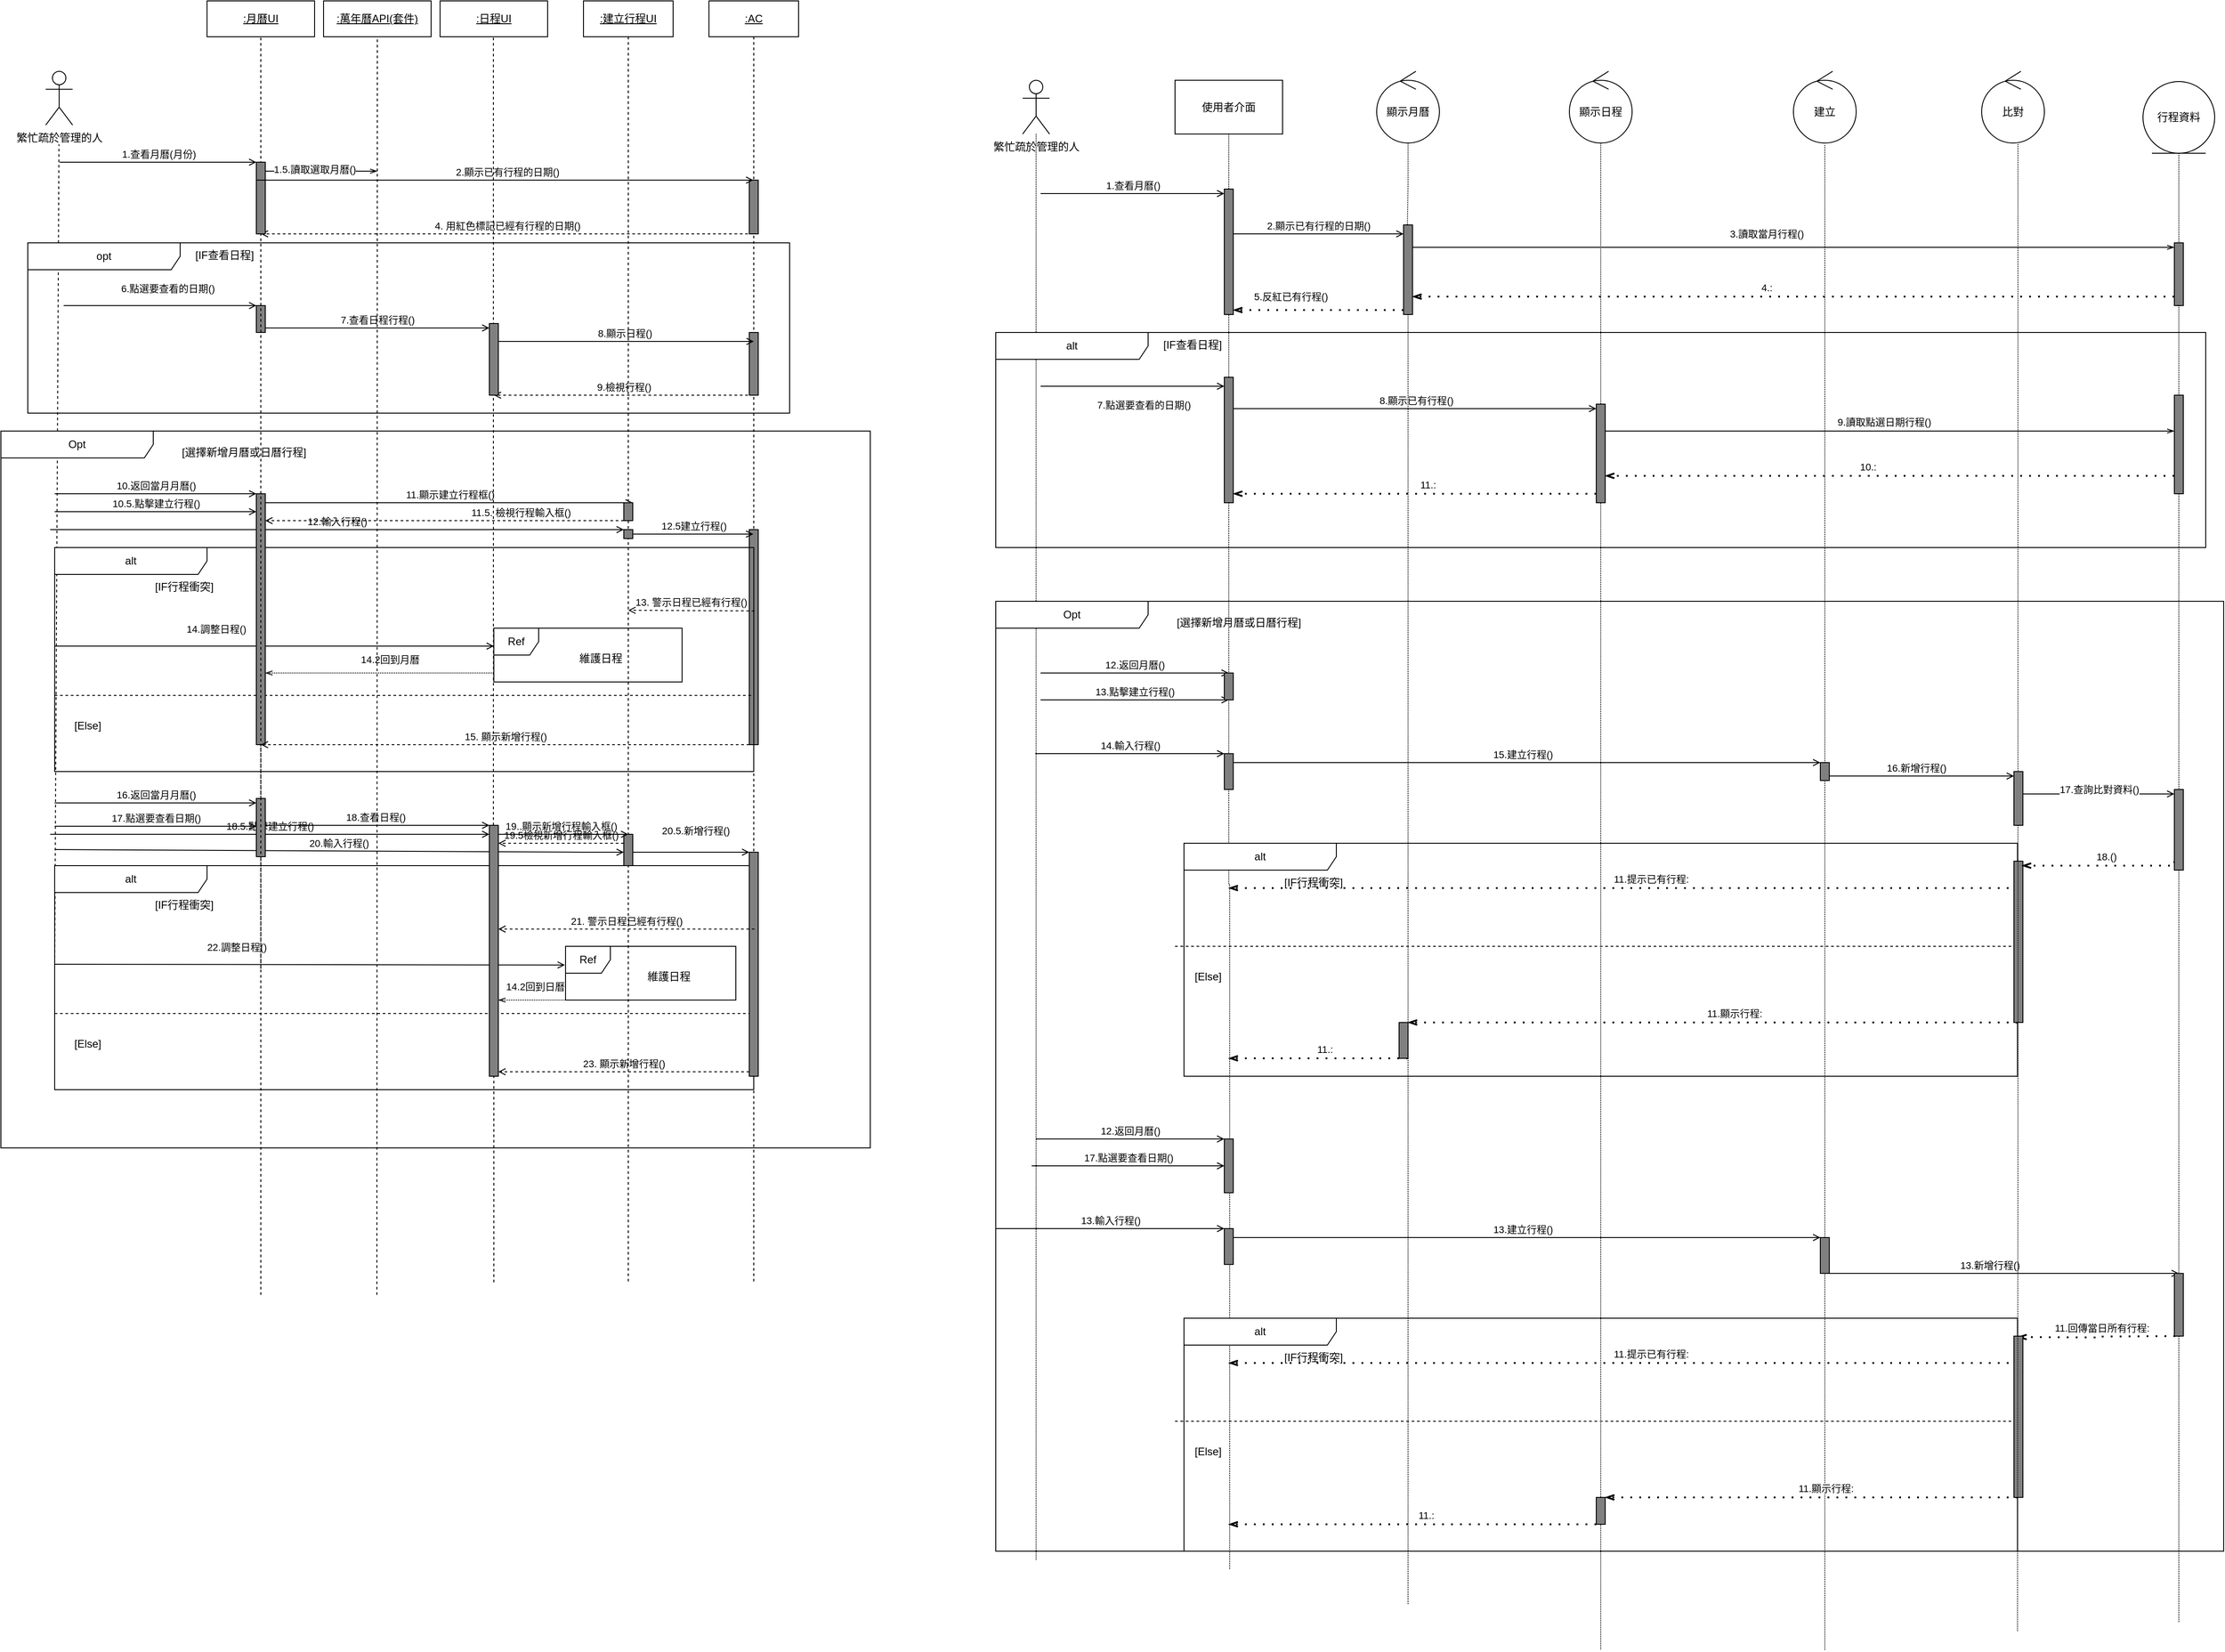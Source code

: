 <mxfile version="25.0.3">
  <diagram name="第 1 页" id="Ib4MrKTaxfKPcTtBlsf1">
    <mxGraphModel dx="407" dy="383" grid="1" gridSize="10" guides="1" tooltips="1" connect="1" arrows="1" fold="1" page="1" pageScale="1" pageWidth="3300" pageHeight="4681" math="0" shadow="0">
      <root>
        <mxCell id="0" />
        <mxCell id="1" parent="0" />
        <mxCell id="kQuqkb5a3J1qWm1FTjio-3" value="" style="endArrow=none;dashed=1;html=1;rounded=0;entryX=0.5;entryY=1;entryDx=0;entryDy=0;" parent="1" source="3CiGBD3D5NBtxb55UFpI-1" target="kQuqkb5a3J1qWm1FTjio-1" edge="1">
          <mxGeometry width="50" height="50" relative="1" as="geometry">
            <mxPoint x="320" y="1464" as="sourcePoint" />
            <mxPoint x="490" y="250" as="targetPoint" />
          </mxGeometry>
        </mxCell>
        <mxCell id="WqffzFQxJlZHQHWymnSO-75" value="" style="edgeStyle=orthogonalEdgeStyle;rounded=0;orthogonalLoop=1;jettySize=auto;html=1;endArrow=none;endFill=0;dashed=1;dashPattern=1 1;" parent="1" source="WqffzFQxJlZHQHWymnSO-15" target="WqffzFQxJlZHQHWymnSO-74" edge="1">
          <mxGeometry relative="1" as="geometry">
            <mxPoint x="1400" y="169" as="sourcePoint" />
            <mxPoint x="1400" y="1431" as="targetPoint" />
            <Array as="points">
              <mxPoint x="1400" y="420" />
              <mxPoint x="1400" y="420" />
            </Array>
          </mxGeometry>
        </mxCell>
        <mxCell id="-Wptts9aghAn9PEMAHKD-1" value="&lt;font style=&quot;vertical-align: inherit;&quot;&gt;&lt;font style=&quot;vertical-align: inherit;&quot;&gt;繁忙疏於管理的人&lt;/font&gt;&lt;/font&gt;" style="shape=umlActor;verticalLabelPosition=bottom;verticalAlign=top;html=1;outlineConnect=0;" parent="1" vertex="1">
          <mxGeometry x="80" y="98.57" width="30" height="60" as="geometry" />
        </mxCell>
        <mxCell id="-Wptts9aghAn9PEMAHKD-6" value="&lt;font style=&quot;vertical-align: inherit;&quot;&gt;&lt;font style=&quot;vertical-align: inherit;&quot;&gt;&lt;u&gt;:AC&lt;/u&gt;&lt;/font&gt;&lt;/font&gt;" style="shape=umlLifeline;perimeter=lifelinePerimeter;whiteSpace=wrap;html=1;container=1;dropTarget=0;collapsible=0;recursiveResize=0;outlineConnect=0;portConstraint=eastwest;newEdgeStyle={&quot;edgeStyle&quot;:&quot;elbowEdgeStyle&quot;,&quot;elbow&quot;:&quot;vertical&quot;,&quot;curved&quot;:0,&quot;rounded&quot;:0};" parent="1" vertex="1">
          <mxGeometry x="820" y="20" width="100" height="1430" as="geometry" />
        </mxCell>
        <mxCell id="-Wptts9aghAn9PEMAHKD-23" value="" style="html=1;points=[[0,0,0,0,5],[0,1,0,0,-5],[1,0,0,0,5],[1,1,0,0,-5]];perimeter=orthogonalPerimeter;outlineConnect=0;targetShapes=umlLifeline;portConstraint=eastwest;newEdgeStyle={&quot;curved&quot;:0,&quot;rounded&quot;:0};fillColor=#808080;" parent="-Wptts9aghAn9PEMAHKD-6" vertex="1">
          <mxGeometry x="45" y="200" width="10" height="60" as="geometry" />
        </mxCell>
        <mxCell id="kQuqkb5a3J1qWm1FTjio-35" value="" style="html=1;points=[[0,0,0,0,5],[0,1,0,0,-5],[1,0,0,0,5],[1,1,0,0,-5]];perimeter=orthogonalPerimeter;outlineConnect=0;targetShapes=umlLifeline;portConstraint=eastwest;newEdgeStyle={&quot;curved&quot;:0,&quot;rounded&quot;:0};fillColor=#808080;" parent="-Wptts9aghAn9PEMAHKD-6" vertex="1">
          <mxGeometry x="45" y="370" width="10" height="70" as="geometry" />
        </mxCell>
        <mxCell id="5Vj64AKfql6XNIXNK41q-1" value="" style="html=1;points=[[0,0,0,0,5],[0,1,0,0,-5],[1,0,0,0,5],[1,1,0,0,-5]];perimeter=orthogonalPerimeter;outlineConnect=0;targetShapes=umlLifeline;portConstraint=eastwest;newEdgeStyle={&quot;curved&quot;:0,&quot;rounded&quot;:0};fillColor=#808080;" parent="-Wptts9aghAn9PEMAHKD-6" vertex="1">
          <mxGeometry x="45" y="590" width="10" height="240" as="geometry" />
        </mxCell>
        <mxCell id="-Wptts9aghAn9PEMAHKD-8" value="&lt;font style=&quot;vertical-align: inherit;&quot;&gt;&lt;font style=&quot;vertical-align: inherit;&quot;&gt;&lt;u&gt;:建立行程UI&lt;/u&gt;&lt;/font&gt;&lt;/font&gt;" style="shape=umlLifeline;perimeter=lifelinePerimeter;whiteSpace=wrap;html=1;container=1;dropTarget=0;collapsible=0;recursiveResize=0;outlineConnect=0;portConstraint=eastwest;newEdgeStyle={&quot;edgeStyle&quot;:&quot;elbowEdgeStyle&quot;,&quot;elbow&quot;:&quot;vertical&quot;,&quot;curved&quot;:0,&quot;rounded&quot;:0};" parent="1" vertex="1">
          <mxGeometry x="680" y="20" width="100" height="1430" as="geometry" />
        </mxCell>
        <mxCell id="-Wptts9aghAn9PEMAHKD-10" value="&lt;font style=&quot;vertical-align: inherit;&quot;&gt;&lt;font style=&quot;vertical-align: inherit;&quot;&gt;&lt;font style=&quot;vertical-align: inherit;&quot;&gt;&lt;font style=&quot;vertical-align: inherit;&quot;&gt;1.查看月曆(月份)&lt;/font&gt;&lt;/font&gt;&lt;/font&gt;&lt;/font&gt;" style="html=1;verticalAlign=bottom;labelBackgroundColor=none;endArrow=open;endFill=0;rounded=0;" parent="1" target="-Wptts9aghAn9PEMAHKD-7" edge="1">
          <mxGeometry width="160" relative="1" as="geometry">
            <mxPoint x="95.5" y="200" as="sourcePoint" />
            <mxPoint x="320" y="200" as="targetPoint" />
          </mxGeometry>
        </mxCell>
        <mxCell id="-Wptts9aghAn9PEMAHKD-11" value="" style="endArrow=none;dashed=1;html=1;rounded=0;" parent="1" edge="1">
          <mxGeometry width="50" height="50" relative="1" as="geometry">
            <mxPoint x="90" y="1100" as="sourcePoint" />
            <mxPoint x="94.789" y="180.0" as="targetPoint" />
          </mxGeometry>
        </mxCell>
        <mxCell id="-Wptts9aghAn9PEMAHKD-14" value="&lt;font style=&quot;vertical-align: inherit;&quot;&gt;&lt;font style=&quot;vertical-align: inherit;&quot;&gt;Opt&lt;/font&gt;&lt;/font&gt;" style="shape=umlFrame;whiteSpace=wrap;html=1;pointerEvents=0;recursiveResize=0;container=1;collapsible=0;width=170;" parent="1" vertex="1">
          <mxGeometry x="30" y="500" width="970" height="800" as="geometry" />
        </mxCell>
        <mxCell id="-Wptts9aghAn9PEMAHKD-15" value="&lt;font style=&quot;vertical-align: inherit;&quot;&gt;&lt;font style=&quot;vertical-align: inherit;&quot;&gt;[選擇新增月曆或日曆行程]&lt;/font&gt;&lt;/font&gt;" style="text;html=1;" parent="-Wptts9aghAn9PEMAHKD-14" vertex="1">
          <mxGeometry width="100" height="20" relative="1" as="geometry">
            <mxPoint x="200" y="10" as="offset" />
          </mxGeometry>
        </mxCell>
        <mxCell id="qY41yHNiVDCCdi7UIPtB-5" value="&lt;font style=&quot;vertical-align: inherit;&quot;&gt;&lt;font style=&quot;vertical-align: inherit;&quot;&gt;alt&lt;/font&gt;&lt;/font&gt;" style="shape=umlFrame;whiteSpace=wrap;html=1;pointerEvents=0;recursiveResize=0;container=1;collapsible=0;width=170;" parent="-Wptts9aghAn9PEMAHKD-14" vertex="1">
          <mxGeometry x="60" y="485" width="780" height="250" as="geometry" />
        </mxCell>
        <mxCell id="qY41yHNiVDCCdi7UIPtB-6" value="&lt;font style=&quot;vertical-align: inherit;&quot;&gt;&lt;font style=&quot;vertical-align: inherit;&quot;&gt;&lt;font style=&quot;vertical-align: inherit;&quot;&gt;&lt;font style=&quot;vertical-align: inherit;&quot;&gt;[IF行程衝突]&lt;/font&gt;&lt;/font&gt;&lt;/font&gt;&lt;/font&gt;" style="text;html=1;" parent="qY41yHNiVDCCdi7UIPtB-5" vertex="1">
          <mxGeometry width="100" height="20" relative="1" as="geometry">
            <mxPoint x="110" y="30" as="offset" />
          </mxGeometry>
        </mxCell>
        <mxCell id="qY41yHNiVDCCdi7UIPtB-7" value="&lt;font style=&quot;vertical-align: inherit;&quot;&gt;&lt;font style=&quot;vertical-align: inherit;&quot;&gt;&lt;font style=&quot;vertical-align: inherit;&quot;&gt;&lt;font style=&quot;vertical-align: inherit;&quot;&gt;[Else]&lt;/font&gt;&lt;/font&gt;&lt;/font&gt;&lt;/font&gt;" style="line;strokeWidth=1;dashed=1;labelPosition=center;verticalLabelPosition=bottom;align=left;verticalAlign=top;spacingLeft=20;spacingTop=15;html=1;whiteSpace=wrap;" parent="qY41yHNiVDCCdi7UIPtB-5" vertex="1">
          <mxGeometry y="160" width="780" height="10" as="geometry" />
        </mxCell>
        <mxCell id="qY41yHNiVDCCdi7UIPtB-8" value="&lt;font style=&quot;vertical-align: inherit;&quot;&gt;&lt;font style=&quot;vertical-align: inherit;&quot;&gt;&lt;font style=&quot;vertical-align: inherit;&quot;&gt;&lt;font style=&quot;vertical-align: inherit;&quot;&gt;&lt;font style=&quot;vertical-align: inherit;&quot;&gt;&lt;font style=&quot;vertical-align: inherit;&quot;&gt;&lt;font style=&quot;vertical-align: inherit;&quot;&gt;&lt;font style=&quot;vertical-align: inherit;&quot;&gt;22.調整日程()&lt;/font&gt;&lt;/font&gt;&lt;/font&gt;&lt;/font&gt;&lt;/font&gt;&lt;/font&gt;&lt;/font&gt;&lt;/font&gt;" style="html=1;verticalAlign=bottom;labelBackgroundColor=none;endArrow=open;endFill=0;rounded=0;entryX=-0.004;entryY=0.348;entryDx=0;entryDy=0;entryPerimeter=0;" parent="qY41yHNiVDCCdi7UIPtB-5" target="qY41yHNiVDCCdi7UIPtB-9" edge="1">
          <mxGeometry x="-0.286" y="10" width="160" relative="1" as="geometry">
            <mxPoint y="110" as="sourcePoint" />
            <mxPoint x="490" y="110" as="targetPoint" />
            <mxPoint as="offset" />
          </mxGeometry>
        </mxCell>
        <mxCell id="qY41yHNiVDCCdi7UIPtB-9" value="Ref" style="shape=umlFrame;whiteSpace=wrap;html=1;pointerEvents=0;recursiveResize=0;container=1;collapsible=0;width=50;" parent="qY41yHNiVDCCdi7UIPtB-5" vertex="1">
          <mxGeometry x="570" y="90" width="190" height="60" as="geometry" />
        </mxCell>
        <mxCell id="qY41yHNiVDCCdi7UIPtB-10" value="&lt;div&gt;&lt;span style=&quot;background-color: initial;&quot;&gt;&lt;font style=&quot;vertical-align: inherit;&quot;&gt;&lt;font style=&quot;vertical-align: inherit;&quot;&gt;維護日程&lt;/font&gt;&lt;/font&gt;&lt;/span&gt;&lt;/div&gt;" style="text;align=center;html=1;" parent="qY41yHNiVDCCdi7UIPtB-9" vertex="1">
          <mxGeometry width="100" height="20" relative="1" as="geometry">
            <mxPoint x="65" y="20" as="offset" />
          </mxGeometry>
        </mxCell>
        <mxCell id="UT1tXQmTCpyHd9vQb1P1-47" style="edgeStyle=orthogonalEdgeStyle;rounded=0;orthogonalLoop=1;jettySize=auto;html=1;dashed=1;dashPattern=1 1;endArrow=openThin;endFill=0;" parent="qY41yHNiVDCCdi7UIPtB-5" edge="1">
          <mxGeometry relative="1" as="geometry">
            <mxPoint x="570" y="150.0" as="sourcePoint" />
            <mxPoint x="495" y="150.0" as="targetPoint" />
            <Array as="points">
              <mxPoint x="520" y="150" />
              <mxPoint x="520" y="150" />
            </Array>
          </mxGeometry>
        </mxCell>
        <mxCell id="UT1tXQmTCpyHd9vQb1P1-48" value="14.2回到日曆" style="edgeLabel;html=1;align=center;verticalAlign=middle;resizable=0;points=[];" parent="UT1tXQmTCpyHd9vQb1P1-47" vertex="1" connectable="0">
          <mxGeometry x="-0.091" y="-4" relative="1" as="geometry">
            <mxPoint y="-11" as="offset" />
          </mxGeometry>
        </mxCell>
        <mxCell id="qY41yHNiVDCCdi7UIPtB-2" value="" style="html=1;points=[[0,0,0,0,5],[0,1,0,0,-5],[1,0,0,0,5],[1,1,0,0,-5]];perimeter=orthogonalPerimeter;outlineConnect=0;targetShapes=umlLifeline;portConstraint=eastwest;newEdgeStyle={&quot;curved&quot;:0,&quot;rounded&quot;:0};fillColor=#808080;" parent="-Wptts9aghAn9PEMAHKD-14" vertex="1">
          <mxGeometry x="695" y="450" width="10" height="35" as="geometry" />
        </mxCell>
        <mxCell id="5Vj64AKfql6XNIXNK41q-25" value="&lt;font style=&quot;vertical-align: inherit;&quot;&gt;&lt;font style=&quot;vertical-align: inherit;&quot;&gt;alt&lt;/font&gt;&lt;/font&gt;" style="shape=umlFrame;whiteSpace=wrap;html=1;pointerEvents=0;recursiveResize=0;container=1;collapsible=0;width=170;" parent="-Wptts9aghAn9PEMAHKD-14" vertex="1">
          <mxGeometry x="60" y="130" width="780" height="250" as="geometry" />
        </mxCell>
        <mxCell id="5Vj64AKfql6XNIXNK41q-26" value="&lt;font style=&quot;vertical-align: inherit;&quot;&gt;&lt;font style=&quot;vertical-align: inherit;&quot;&gt;&lt;font style=&quot;vertical-align: inherit;&quot;&gt;&lt;font style=&quot;vertical-align: inherit;&quot;&gt;[IF行程衝突]&lt;/font&gt;&lt;/font&gt;&lt;/font&gt;&lt;/font&gt;" style="text;html=1;" parent="5Vj64AKfql6XNIXNK41q-25" vertex="1">
          <mxGeometry width="100" height="20" relative="1" as="geometry">
            <mxPoint x="110" y="30" as="offset" />
          </mxGeometry>
        </mxCell>
        <mxCell id="FMpW3N6YFgBgAVFBIvfK-6" value="&lt;font style=&quot;vertical-align: inherit;&quot;&gt;&lt;font style=&quot;vertical-align: inherit;&quot;&gt;&lt;font style=&quot;vertical-align: inherit;&quot;&gt;&lt;font style=&quot;vertical-align: inherit;&quot;&gt;[Else]&lt;/font&gt;&lt;/font&gt;&lt;/font&gt;&lt;/font&gt;" style="line;strokeWidth=1;dashed=1;labelPosition=center;verticalLabelPosition=bottom;align=left;verticalAlign=top;spacingLeft=20;spacingTop=15;html=1;whiteSpace=wrap;" parent="5Vj64AKfql6XNIXNK41q-25" vertex="1">
          <mxGeometry y="160" width="780" height="10" as="geometry" />
        </mxCell>
        <mxCell id="lNtWfbowSEUpxUyWm9bE-5" value="&lt;font style=&quot;vertical-align: inherit;&quot;&gt;&lt;font style=&quot;vertical-align: inherit;&quot;&gt;&lt;font style=&quot;vertical-align: inherit;&quot;&gt;&lt;font style=&quot;vertical-align: inherit;&quot;&gt;&lt;font style=&quot;vertical-align: inherit;&quot;&gt;&lt;font style=&quot;vertical-align: inherit;&quot;&gt;&lt;font style=&quot;vertical-align: inherit;&quot;&gt;&lt;font style=&quot;vertical-align: inherit;&quot;&gt;14.調整日程()&lt;/font&gt;&lt;/font&gt;&lt;/font&gt;&lt;/font&gt;&lt;/font&gt;&lt;/font&gt;&lt;/font&gt;&lt;/font&gt;" style="html=1;verticalAlign=bottom;labelBackgroundColor=none;endArrow=open;endFill=0;rounded=0;" parent="5Vj64AKfql6XNIXNK41q-25" edge="1">
          <mxGeometry x="-0.265" y="10" width="160" relative="1" as="geometry">
            <mxPoint y="110" as="sourcePoint" />
            <mxPoint x="490" y="110" as="targetPoint" />
            <mxPoint as="offset" />
          </mxGeometry>
        </mxCell>
        <mxCell id="5Vj64AKfql6XNIXNK41q-8" value="Ref" style="shape=umlFrame;whiteSpace=wrap;html=1;pointerEvents=0;recursiveResize=0;container=1;collapsible=0;width=50;" parent="5Vj64AKfql6XNIXNK41q-25" vertex="1">
          <mxGeometry x="490" y="90" width="210" height="60" as="geometry" />
        </mxCell>
        <mxCell id="5Vj64AKfql6XNIXNK41q-9" value="&lt;div&gt;&lt;span style=&quot;background-color: initial;&quot;&gt;&lt;font style=&quot;vertical-align: inherit;&quot;&gt;&lt;font style=&quot;vertical-align: inherit;&quot;&gt;維護日程&lt;/font&gt;&lt;/font&gt;&lt;/span&gt;&lt;/div&gt;" style="text;align=center;html=1;" parent="5Vj64AKfql6XNIXNK41q-8" vertex="1">
          <mxGeometry width="100" height="20" relative="1" as="geometry">
            <mxPoint x="69" y="20" as="offset" />
          </mxGeometry>
        </mxCell>
        <mxCell id="UT1tXQmTCpyHd9vQb1P1-45" style="edgeStyle=orthogonalEdgeStyle;rounded=0;orthogonalLoop=1;jettySize=auto;html=1;dashed=1;dashPattern=1 1;endArrow=openThin;endFill=0;" parent="5Vj64AKfql6XNIXNK41q-25" edge="1">
          <mxGeometry relative="1" as="geometry">
            <mxPoint x="490" y="140" as="sourcePoint" />
            <mxPoint x="235" y="140" as="targetPoint" />
            <Array as="points">
              <mxPoint x="300" y="140" />
              <mxPoint x="300" y="140" />
            </Array>
          </mxGeometry>
        </mxCell>
        <mxCell id="UT1tXQmTCpyHd9vQb1P1-46" value="14.2回到月曆" style="edgeLabel;html=1;align=center;verticalAlign=middle;resizable=0;points=[];" parent="UT1tXQmTCpyHd9vQb1P1-45" vertex="1" connectable="0">
          <mxGeometry x="-0.091" y="-4" relative="1" as="geometry">
            <mxPoint y="-11" as="offset" />
          </mxGeometry>
        </mxCell>
        <mxCell id="qY41yHNiVDCCdi7UIPtB-17" value="&lt;font style=&quot;vertical-align: inherit;&quot;&gt;&lt;font style=&quot;vertical-align: inherit;&quot;&gt;&lt;font style=&quot;vertical-align: inherit;&quot;&gt;&lt;font style=&quot;vertical-align: inherit;&quot;&gt;&lt;font style=&quot;vertical-align: inherit;&quot;&gt;&lt;font style=&quot;vertical-align: inherit;&quot;&gt;&lt;font style=&quot;vertical-align: inherit;&quot;&gt;&lt;font style=&quot;vertical-align: inherit;&quot;&gt;16.返回當月月曆()&lt;/font&gt;&lt;/font&gt;&lt;/font&gt;&lt;/font&gt;&lt;/font&gt;&lt;/font&gt;&lt;/font&gt;&lt;/font&gt;" style="html=1;verticalAlign=bottom;labelBackgroundColor=none;endArrow=open;endFill=0;rounded=0;entryX=0;entryY=0;entryDx=0;entryDy=5;entryPerimeter=0;" parent="-Wptts9aghAn9PEMAHKD-14" target="qY41yHNiVDCCdi7UIPtB-16" edge="1">
          <mxGeometry width="160" relative="1" as="geometry">
            <mxPoint x="60" y="415" as="sourcePoint" />
            <mxPoint x="180" y="417" as="targetPoint" />
          </mxGeometry>
        </mxCell>
        <mxCell id="UT1tXQmTCpyHd9vQb1P1-23" value="&lt;font style=&quot;vertical-align: inherit;&quot;&gt;&lt;font style=&quot;vertical-align: inherit;&quot;&gt;&lt;font style=&quot;vertical-align: inherit;&quot;&gt;&lt;font style=&quot;vertical-align: inherit;&quot;&gt;10.5.點擊建立行程()&lt;/font&gt;&lt;/font&gt;&lt;/font&gt;&lt;/font&gt;" style="html=1;verticalAlign=bottom;labelBackgroundColor=none;endArrow=open;endFill=0;rounded=0;" parent="-Wptts9aghAn9PEMAHKD-14" target="kQuqkb5a3J1qWm1FTjio-45" edge="1">
          <mxGeometry width="160" relative="1" as="geometry">
            <mxPoint x="60" y="90" as="sourcePoint" />
            <mxPoint x="464" y="90" as="targetPoint" />
          </mxGeometry>
        </mxCell>
        <mxCell id="UT1tXQmTCpyHd9vQb1P1-26" value="&lt;font style=&quot;vertical-align: inherit;&quot;&gt;&lt;font style=&quot;vertical-align: inherit;&quot;&gt;&lt;font style=&quot;vertical-align: inherit;&quot;&gt;&lt;font style=&quot;vertical-align: inherit;&quot;&gt;20.輸入行程()&lt;/font&gt;&lt;/font&gt;&lt;/font&gt;&lt;/font&gt;" style="html=1;verticalAlign=bottom;labelBackgroundColor=none;endArrow=open;endFill=0;rounded=0;" parent="-Wptts9aghAn9PEMAHKD-14" target="qY41yHNiVDCCdi7UIPtB-2" edge="1">
          <mxGeometry width="160" relative="1" as="geometry">
            <mxPoint x="60" y="467.02" as="sourcePoint" />
            <mxPoint x="545" y="467.02" as="targetPoint" />
            <Array as="points">
              <mxPoint x="650" y="470" />
            </Array>
          </mxGeometry>
        </mxCell>
        <mxCell id="UT1tXQmTCpyHd9vQb1P1-27" value="&lt;font style=&quot;vertical-align: inherit;&quot;&gt;&lt;font style=&quot;vertical-align: inherit;&quot;&gt;&lt;font style=&quot;vertical-align: inherit;&quot;&gt;&lt;font style=&quot;vertical-align: inherit;&quot;&gt;12.輸入行程()&lt;/font&gt;&lt;/font&gt;&lt;/font&gt;&lt;/font&gt;" style="html=1;verticalAlign=bottom;labelBackgroundColor=none;endArrow=open;endFill=0;rounded=0;" parent="-Wptts9aghAn9PEMAHKD-14" edge="1">
          <mxGeometry width="160" relative="1" as="geometry">
            <mxPoint x="55" y="110" as="sourcePoint" />
            <mxPoint x="695" y="110" as="targetPoint" />
          </mxGeometry>
        </mxCell>
        <mxCell id="FMpW3N6YFgBgAVFBIvfK-7" value="&lt;font style=&quot;vertical-align: inherit;&quot;&gt;&lt;font style=&quot;vertical-align: inherit;&quot;&gt;&lt;font style=&quot;vertical-align: inherit;&quot;&gt;&lt;font style=&quot;vertical-align: inherit;&quot;&gt;12.5建立行程&lt;span style=&quot;color: rgba(0, 0, 0, 0); font-family: monospace; font-size: 0px; text-align: start;&quot;&gt;%3CmxGraphModel%3E%3Croot%3E%3CmxCell%20id%3D%220%22%2F%3E%3CmxCell%20id%3D%221%22%20parent%3D%220%22%2F%3E%3CmxCell%20id%3D%222%22%20value%3D%22%26lt%3Bfont%20style%3D%26quot%3Bvertical-align%3A%20inherit%3B%26quot%3B%26gt%3B%26lt%3Bfont%20style%3D%26quot%3Bvertical-align%3A%20inherit%3B%26quot%3B%26gt%3B%26lt%3Bfont%20style%3D%26quot%3Bvertical-align%3A%20inherit%3B%26quot%3B%26gt%3B%26lt%3Bfont%20style%3D%26quot%3Bvertical-align%3A%20inherit%3B%26quot%3B%26gt%3B2.%E5%BB%BA%E7%AB%8B%E6%97%A5%E7%A8%8B()%26lt%3B%2Ffont%26gt%3B%26lt%3B%2Ffont%26gt%3B%26lt%3B%2Ffont%26gt%3B%26lt%3B%2Ffont%26gt%3B%22%20style%3D%22html%3D1%3BverticalAlign%3Dbottom%3BlabelBackgroundColor%3Dnone%3BendArrow%3Dopen%3BendFill%3D0%3Brounded%3D0%3BentryX%3D0%3BentryY%3D0%3BentryDx%3D0%3BentryDy%3D5%3BentryPerimeter%3D0%3B%22%20edge%3D%221%22%20parent%3D%221%22%3E%3CmxGeometry%20width%3D%22160%22%20relative%3D%221%22%20as%3D%22geometry%22%3E%3CmxPoint%20x%3D%22325%22%20y%3D%22590%22%20as%3D%22sourcePoint%22%2F%3E%3CmxPoint%20x%3D%22445%22%20y%3D%22590%22%20as%3D%22targetPoint%22%2F%3E%3C%2FmxGeometry%3E%3C%2FmxCell%3E%3C%2Froot%3E%3C%2FmxGraphModel%3E&lt;/span&gt;()&lt;/font&gt;&lt;/font&gt;&lt;/font&gt;&lt;/font&gt;" style="html=1;verticalAlign=bottom;labelBackgroundColor=none;endArrow=open;endFill=0;rounded=0;" parent="-Wptts9aghAn9PEMAHKD-14" edge="1">
          <mxGeometry x="0.008" width="160" relative="1" as="geometry">
            <mxPoint x="705" y="115.0" as="sourcePoint" />
            <mxPoint x="839.5" y="115.0" as="targetPoint" />
            <mxPoint as="offset" />
          </mxGeometry>
        </mxCell>
        <mxCell id="UT1tXQmTCpyHd9vQb1P1-32" value="&lt;font style=&quot;vertical-align: inherit;&quot;&gt;&lt;font style=&quot;vertical-align: inherit;&quot;&gt;&lt;font style=&quot;vertical-align: inherit;&quot;&gt;&lt;font style=&quot;vertical-align: inherit;&quot;&gt;&lt;font style=&quot;vertical-align: inherit;&quot;&gt;&lt;font style=&quot;vertical-align: inherit;&quot;&gt;&lt;font style=&quot;vertical-align: inherit;&quot;&gt;&lt;font style=&quot;vertical-align: inherit;&quot;&gt;&lt;font style=&quot;vertical-align: inherit;&quot;&gt;&lt;font style=&quot;vertical-align: inherit;&quot;&gt;11.5. 檢視行程輸入框&lt;/font&gt;&lt;/font&gt;&lt;/font&gt;&lt;/font&gt;&lt;/font&gt;&lt;/font&gt;&lt;/font&gt;&lt;/font&gt;&lt;/font&gt;&lt;/font&gt;&lt;span style=&quot;background-color: initial;&quot;&gt;&lt;font style=&quot;vertical-align: inherit;&quot;&gt;&lt;font style=&quot;vertical-align: inherit;&quot;&gt;()&lt;/font&gt;&lt;/font&gt;&lt;/span&gt;" style="html=1;verticalAlign=bottom;labelBackgroundColor=none;endArrow=open;endFill=0;dashed=1;rounded=0;exitX=1.001;exitY=0.283;exitDx=0;exitDy=0;exitPerimeter=0;" parent="-Wptts9aghAn9PEMAHKD-14" target="kQuqkb5a3J1qWm1FTjio-45" edge="1">
          <mxGeometry x="-0.425" width="160" relative="1" as="geometry">
            <mxPoint x="695" y="100" as="sourcePoint" />
            <mxPoint x="149" y="100" as="targetPoint" />
            <mxPoint as="offset" />
          </mxGeometry>
        </mxCell>
        <mxCell id="UT1tXQmTCpyHd9vQb1P1-35" value="&lt;span style=&quot;background-color: initial;&quot;&gt;&lt;font style=&quot;vertical-align: inherit;&quot;&gt;&lt;font style=&quot;vertical-align: inherit;&quot;&gt;19.5檢視新增行程輸入框()&lt;/font&gt;&lt;/font&gt;&lt;/span&gt;" style="html=1;verticalAlign=bottom;labelBackgroundColor=none;endArrow=open;endFill=0;dashed=1;rounded=0;exitX=1.001;exitY=0.283;exitDx=0;exitDy=0;exitPerimeter=0;" parent="-Wptts9aghAn9PEMAHKD-14" target="qY41yHNiVDCCdi7UIPtB-3" edge="1">
          <mxGeometry x="-0.001" width="160" relative="1" as="geometry">
            <mxPoint x="695" y="460" as="sourcePoint" />
            <mxPoint x="409" y="460" as="targetPoint" />
            <mxPoint as="offset" />
          </mxGeometry>
        </mxCell>
        <mxCell id="UT1tXQmTCpyHd9vQb1P1-37" value="&lt;font style=&quot;vertical-align: inherit;&quot;&gt;&lt;font style=&quot;vertical-align: inherit;&quot;&gt;&lt;font style=&quot;vertical-align: inherit;&quot;&gt;&lt;font style=&quot;vertical-align: inherit;&quot;&gt;11.顯示建立行程框()&lt;/font&gt;&lt;/font&gt;&lt;/font&gt;&lt;/font&gt;" style="html=1;verticalAlign=bottom;labelBackgroundColor=none;endArrow=open;endFill=0;rounded=0;" parent="-Wptts9aghAn9PEMAHKD-14" edge="1">
          <mxGeometry width="160" relative="1" as="geometry">
            <mxPoint x="295.5" y="80" as="sourcePoint" />
            <mxPoint x="705" y="80.0" as="targetPoint" />
          </mxGeometry>
        </mxCell>
        <mxCell id="UT1tXQmTCpyHd9vQb1P1-38" value="&lt;font style=&quot;vertical-align: inherit;&quot;&gt;&lt;font style=&quot;vertical-align: inherit;&quot;&gt;&lt;font style=&quot;vertical-align: inherit;&quot;&gt;&lt;font style=&quot;vertical-align: inherit;&quot;&gt;&lt;font style=&quot;vertical-align: inherit;&quot;&gt;&lt;font style=&quot;vertical-align: inherit;&quot;&gt;&lt;font style=&quot;vertical-align: inherit;&quot;&gt;&lt;font style=&quot;vertical-align: inherit;&quot;&gt;19..顯示新增行程輸入框()&lt;/font&gt;&lt;/font&gt;&lt;/font&gt;&lt;/font&gt;&lt;/font&gt;&lt;/font&gt;&lt;/font&gt;&lt;/font&gt;" style="html=1;verticalAlign=bottom;labelBackgroundColor=none;endArrow=open;endFill=0;rounded=0;" parent="-Wptts9aghAn9PEMAHKD-14" edge="1">
          <mxGeometry width="160" relative="1" as="geometry">
            <mxPoint x="550" y="450" as="sourcePoint" />
            <mxPoint x="700" y="450" as="targetPoint" />
          </mxGeometry>
        </mxCell>
        <mxCell id="qY41yHNiVDCCdi7UIPtB-4" value="&lt;font style=&quot;vertical-align: inherit;&quot;&gt;&lt;font style=&quot;vertical-align: inherit;&quot;&gt;&lt;font style=&quot;vertical-align: inherit;&quot;&gt;&lt;font style=&quot;vertical-align: inherit;&quot;&gt;&lt;font style=&quot;vertical-align: inherit;&quot;&gt;&lt;font style=&quot;vertical-align: inherit;&quot;&gt;&lt;font style=&quot;vertical-align: inherit;&quot;&gt;&lt;font style=&quot;vertical-align: inherit;&quot;&gt;18.查看日程()&lt;/font&gt;&lt;/font&gt;&lt;/font&gt;&lt;/font&gt;&lt;/font&gt;&lt;/font&gt;&lt;/font&gt;&lt;/font&gt;" style="html=1;verticalAlign=bottom;labelBackgroundColor=none;endArrow=open;endFill=0;rounded=0;" parent="-Wptts9aghAn9PEMAHKD-14" edge="1">
          <mxGeometry width="160" relative="1" as="geometry">
            <mxPoint x="290" y="440" as="sourcePoint" />
            <mxPoint x="545" y="440" as="targetPoint" />
          </mxGeometry>
        </mxCell>
        <mxCell id="qY41yHNiVDCCdi7UIPtB-11" value="&lt;font style=&quot;vertical-align: inherit;&quot;&gt;&lt;font style=&quot;vertical-align: inherit;&quot;&gt;&lt;font style=&quot;vertical-align: inherit;&quot;&gt;&lt;font style=&quot;vertical-align: inherit;&quot;&gt;18.5.點擊建立行程()&lt;/font&gt;&lt;/font&gt;&lt;/font&gt;&lt;/font&gt;" style="html=1;verticalAlign=bottom;labelBackgroundColor=none;endArrow=open;endFill=0;rounded=0;" parent="-Wptts9aghAn9PEMAHKD-14" target="qY41yHNiVDCCdi7UIPtB-3" edge="1">
          <mxGeometry width="160" relative="1" as="geometry">
            <mxPoint x="55" y="450" as="sourcePoint" />
            <mxPoint x="544" y="454" as="targetPoint" />
          </mxGeometry>
        </mxCell>
        <mxCell id="3CiGBD3D5NBtxb55UFpI-57" value="" style="html=1;points=[[0,0,0,0,5],[0,1,0,0,-5],[1,0,0,0,5],[1,1,0,0,-5]];perimeter=orthogonalPerimeter;outlineConnect=0;targetShapes=umlLifeline;portConstraint=eastwest;newEdgeStyle={&quot;curved&quot;:0,&quot;rounded&quot;:0};fillColor=#808080;" parent="-Wptts9aghAn9PEMAHKD-14" vertex="1">
          <mxGeometry x="695" y="110" width="10" height="10" as="geometry" />
        </mxCell>
        <mxCell id="3CiGBD3D5NBtxb55UFpI-55" value="&lt;font style=&quot;vertical-align: inherit;&quot;&gt;&lt;font style=&quot;vertical-align: inherit;&quot;&gt;&lt;font style=&quot;vertical-align: inherit;&quot;&gt;&lt;font style=&quot;vertical-align: inherit;&quot;&gt;&lt;font style=&quot;vertical-align: inherit;&quot;&gt;&lt;font style=&quot;vertical-align: inherit;&quot;&gt;&lt;font style=&quot;vertical-align: inherit;&quot;&gt;&lt;font style=&quot;vertical-align: inherit;&quot;&gt;17.點選要查看日期()&lt;/font&gt;&lt;/font&gt;&lt;/font&gt;&lt;/font&gt;&lt;/font&gt;&lt;/font&gt;&lt;/font&gt;&lt;/font&gt;" style="html=1;verticalAlign=bottom;labelBackgroundColor=none;endArrow=open;endFill=0;rounded=0;" parent="-Wptts9aghAn9PEMAHKD-14" edge="1">
          <mxGeometry width="160" relative="1" as="geometry">
            <mxPoint x="60" y="441" as="sourcePoint" />
            <mxPoint x="285" y="441" as="targetPoint" />
          </mxGeometry>
        </mxCell>
        <mxCell id="kQuqkb5a3J1qWm1FTjio-1" value="&lt;u&gt;:月曆UI&lt;/u&gt;" style="rounded=0;whiteSpace=wrap;html=1;" parent="1" vertex="1">
          <mxGeometry x="260" y="20" width="120" height="40" as="geometry" />
        </mxCell>
        <mxCell id="kQuqkb5a3J1qWm1FTjio-2" value="&lt;u&gt;:日程UI&lt;/u&gt;" style="rounded=0;whiteSpace=wrap;html=1;" parent="1" vertex="1">
          <mxGeometry x="520" y="20" width="120" height="40" as="geometry" />
        </mxCell>
        <mxCell id="-Wptts9aghAn9PEMAHKD-12" value="" style="html=1;points=[[0,0,0,0,5],[0,1,0,0,-5],[1,0,0,0,5],[1,1,0,0,-5]];perimeter=orthogonalPerimeter;outlineConnect=0;targetShapes=umlLifeline;portConstraint=eastwest;newEdgeStyle={&quot;curved&quot;:0,&quot;rounded&quot;:0};fillColor=#808080;" parent="1" vertex="1">
          <mxGeometry x="315" y="360" width="10" height="30" as="geometry" />
        </mxCell>
        <mxCell id="UT1tXQmTCpyHd9vQb1P1-52" style="edgeStyle=orthogonalEdgeStyle;rounded=0;orthogonalLoop=1;jettySize=auto;html=1;curved=0;endArrow=openThin;endFill=0;" parent="1" edge="1">
          <mxGeometry relative="1" as="geometry">
            <mxPoint x="450" y="210" as="targetPoint" />
            <mxPoint x="325" y="210" as="sourcePoint" />
          </mxGeometry>
        </mxCell>
        <mxCell id="UT1tXQmTCpyHd9vQb1P1-53" value="1.5.讀取選取月曆()" style="edgeLabel;html=1;align=center;verticalAlign=middle;resizable=0;points=[];" parent="UT1tXQmTCpyHd9vQb1P1-52" vertex="1" connectable="0">
          <mxGeometry x="-0.13" y="2" relative="1" as="geometry">
            <mxPoint as="offset" />
          </mxGeometry>
        </mxCell>
        <mxCell id="-Wptts9aghAn9PEMAHKD-7" value="" style="html=1;points=[[0,0,0,0,5],[0,1,0,0,-5],[1,0,0,0,5],[1,1,0,0,-5]];perimeter=orthogonalPerimeter;outlineConnect=0;targetShapes=umlLifeline;portConstraint=eastwest;newEdgeStyle={&quot;curved&quot;:0,&quot;rounded&quot;:0};fillColor=#808080;" parent="1" vertex="1">
          <mxGeometry x="315" y="200" width="10" height="20" as="geometry" />
        </mxCell>
        <mxCell id="kQuqkb5a3J1qWm1FTjio-4" value="&lt;font style=&quot;vertical-align: inherit;&quot;&gt;&lt;font style=&quot;vertical-align: inherit;&quot;&gt;&lt;font style=&quot;vertical-align: inherit;&quot;&gt;&lt;font style=&quot;vertical-align: inherit;&quot;&gt;2.顯示已有行程的日期()&lt;/font&gt;&lt;/font&gt;&lt;/font&gt;&lt;/font&gt;" style="html=1;verticalAlign=bottom;labelBackgroundColor=none;endArrow=open;endFill=0;rounded=0;" parent="1" target="-Wptts9aghAn9PEMAHKD-6" edge="1">
          <mxGeometry width="160" relative="1" as="geometry">
            <mxPoint x="320" y="220" as="sourcePoint" />
            <mxPoint x="540" y="220" as="targetPoint" />
          </mxGeometry>
        </mxCell>
        <mxCell id="kQuqkb5a3J1qWm1FTjio-5" value="&lt;font style=&quot;vertical-align: inherit;&quot;&gt;&lt;font style=&quot;vertical-align: inherit;&quot;&gt;&lt;font style=&quot;vertical-align: inherit;&quot;&gt;&lt;font style=&quot;vertical-align: inherit;&quot;&gt;&lt;font style=&quot;vertical-align: inherit;&quot;&gt;&lt;font style=&quot;vertical-align: inherit;&quot;&gt;&lt;font style=&quot;vertical-align: inherit;&quot;&gt;&lt;font style=&quot;vertical-align: inherit;&quot;&gt;&lt;font style=&quot;vertical-align: inherit;&quot;&gt;&lt;font style=&quot;vertical-align: inherit;&quot;&gt;4. 用紅色標記已經有行程的日期&lt;/font&gt;&lt;/font&gt;&lt;/font&gt;&lt;/font&gt;&lt;/font&gt;&lt;/font&gt;&lt;/font&gt;&lt;/font&gt;&lt;/font&gt;&lt;/font&gt;&lt;span style=&quot;background-color: initial;&quot;&gt;&lt;font style=&quot;vertical-align: inherit;&quot;&gt;&lt;font style=&quot;vertical-align: inherit;&quot;&gt;()&lt;/font&gt;&lt;/font&gt;&lt;/span&gt;" style="html=1;verticalAlign=bottom;labelBackgroundColor=none;endArrow=open;endFill=0;dashed=1;rounded=0;" parent="1" source="-Wptts9aghAn9PEMAHKD-6" edge="1">
          <mxGeometry x="-0.001" width="160" relative="1" as="geometry">
            <mxPoint x="560.55" y="280" as="sourcePoint" />
            <mxPoint x="320" y="280" as="targetPoint" />
            <mxPoint as="offset" />
          </mxGeometry>
        </mxCell>
        <mxCell id="kQuqkb5a3J1qWm1FTjio-21" value="" style="endArrow=none;dashed=1;html=1;rounded=0;entryX=0.5;entryY=1;entryDx=0;entryDy=0;" parent="1" source="qY41yHNiVDCCdi7UIPtB-3" edge="1">
          <mxGeometry width="50" height="50" relative="1" as="geometry">
            <mxPoint x="580" y="1450" as="sourcePoint" />
            <mxPoint x="579.5" y="60" as="targetPoint" />
          </mxGeometry>
        </mxCell>
        <mxCell id="kQuqkb5a3J1qWm1FTjio-27" value="&lt;font style=&quot;vertical-align: inherit;&quot;&gt;&lt;font style=&quot;vertical-align: inherit;&quot;&gt;&lt;font style=&quot;vertical-align: inherit;&quot;&gt;&lt;font style=&quot;vertical-align: inherit;&quot;&gt;8.顯示日程&lt;span style=&quot;color: rgba(0, 0, 0, 0); font-family: monospace; font-size: 0px; text-align: start;&quot;&gt;%3CmxGraphModel%3E%3Croot%3E%3CmxCell%20id%3D%220%22%2F%3E%3CmxCell%20id%3D%221%22%20parent%3D%220%22%2F%3E%3CmxCell%20id%3D%222%22%20value%3D%22%26lt%3Bfont%20style%3D%26quot%3Bvertical-align%3A%20inherit%3B%26quot%3B%26gt%3B%26lt%3Bfont%20style%3D%26quot%3Bvertical-align%3A%20inherit%3B%26quot%3B%26gt%3B%26lt%3Bfont%20style%3D%26quot%3Bvertical-align%3A%20inherit%3B%26quot%3B%26gt%3B%26lt%3Bfont%20style%3D%26quot%3Bvertical-align%3A%20inherit%3B%26quot%3B%26gt%3B5.%E6%9F%A5%E7%9C%8B%E6%97%A5%E7%A8%8B()%26lt%3B%2Ffont%26gt%3B%26lt%3B%2Ffont%26gt%3B%26lt%3B%2Ffont%26gt%3B%26lt%3B%2Ffont%26gt%3B%22%20style%3D%22html%3D1%3BverticalAlign%3Dbottom%3BlabelBackgroundColor%3Dnone%3BendArrow%3Dopen%3BendFill%3D0%3Brounded%3D0%3B%22%20edge%3D%221%22%20parent%3D%221%22%3E%3CmxGeometry%20x%3D%220.004%22%20width%3D%22160%22%20relative%3D%221%22%20as%3D%22geometry%22%3E%3CmxPoint%20x%3D%22325%22%20y%3D%22380%22%20as%3D%22sourcePoint%22%2F%3E%3CmxPoint%20x%3D%22580%22%20y%3D%22380%22%20as%3D%22targetPoint%22%2F%3E%3CmxPoint%20as%3D%22offset%22%2F%3E%3C%2FmxGeometry%3E%3C%2FmxCell%3E%3C%2Froot%3E%3C%2FmxGraphModel%3E&lt;/span&gt;()&lt;/font&gt;&lt;/font&gt;&lt;/font&gt;&lt;/font&gt;" style="html=1;verticalAlign=bottom;labelBackgroundColor=none;endArrow=open;endFill=0;rounded=0;" parent="1" edge="1">
          <mxGeometry x="0.004" width="160" relative="1" as="geometry">
            <mxPoint x="580" y="400" as="sourcePoint" />
            <mxPoint x="870" y="400" as="targetPoint" />
            <mxPoint as="offset" />
          </mxGeometry>
        </mxCell>
        <mxCell id="kQuqkb5a3J1qWm1FTjio-32" value="&lt;font style=&quot;vertical-align: inherit;&quot;&gt;&lt;font style=&quot;vertical-align: inherit;&quot;&gt;&lt;font style=&quot;vertical-align: inherit;&quot;&gt;&lt;font style=&quot;vertical-align: inherit;&quot;&gt;&lt;font style=&quot;vertical-align: inherit;&quot;&gt;&lt;font style=&quot;vertical-align: inherit;&quot;&gt;&lt;font style=&quot;vertical-align: inherit;&quot;&gt;&lt;font style=&quot;vertical-align: inherit;&quot;&gt;&lt;font style=&quot;vertical-align: inherit;&quot;&gt;&lt;font style=&quot;vertical-align: inherit;&quot;&gt;9.檢視行程()&lt;/font&gt;&lt;/font&gt;&lt;/font&gt;&lt;/font&gt;&lt;/font&gt;&lt;/font&gt;&lt;/font&gt;&lt;/font&gt;&lt;/font&gt;&lt;/font&gt;" style="html=1;verticalAlign=bottom;labelBackgroundColor=none;endArrow=open;endFill=0;dashed=1;rounded=0;" parent="1" edge="1">
          <mxGeometry width="160" relative="1" as="geometry">
            <mxPoint x="869.5" y="460" as="sourcePoint" />
            <mxPoint x="580" y="460" as="targetPoint" />
          </mxGeometry>
        </mxCell>
        <mxCell id="kQuqkb5a3J1qWm1FTjio-33" value="&lt;font style=&quot;vertical-align: inherit;&quot;&gt;&lt;font style=&quot;vertical-align: inherit;&quot;&gt;&lt;font style=&quot;vertical-align: inherit;&quot;&gt;&lt;font style=&quot;vertical-align: inherit;&quot;&gt;7.查看日程行程()&lt;/font&gt;&lt;/font&gt;&lt;/font&gt;&lt;/font&gt;" style="html=1;verticalAlign=bottom;labelBackgroundColor=none;endArrow=open;endFill=0;rounded=0;exitX=1;exitY=1;exitDx=0;exitDy=-5;exitPerimeter=0;" parent="1" source="-Wptts9aghAn9PEMAHKD-12" target="kQuqkb5a3J1qWm1FTjio-34" edge="1">
          <mxGeometry width="160" relative="1" as="geometry">
            <mxPoint x="460" y="380" as="sourcePoint" />
            <mxPoint x="580" y="380" as="targetPoint" />
          </mxGeometry>
        </mxCell>
        <mxCell id="kQuqkb5a3J1qWm1FTjio-34" value="" style="html=1;points=[[0,0,0,0,5],[0,1,0,0,-5],[1,0,0,0,5],[1,1,0,0,-5]];perimeter=orthogonalPerimeter;outlineConnect=0;targetShapes=umlLifeline;portConstraint=eastwest;newEdgeStyle={&quot;curved&quot;:0,&quot;rounded&quot;:0};fillColor=#808080;" parent="1" vertex="1">
          <mxGeometry x="575" y="380" width="10" height="80" as="geometry" />
        </mxCell>
        <mxCell id="kQuqkb5a3J1qWm1FTjio-36" value="opt" style="shape=umlFrame;whiteSpace=wrap;html=1;pointerEvents=0;recursiveResize=0;container=1;collapsible=0;width=170;" parent="1" vertex="1">
          <mxGeometry x="60" y="290" width="850" height="190" as="geometry" />
        </mxCell>
        <mxCell id="kQuqkb5a3J1qWm1FTjio-37" value="&lt;font style=&quot;vertical-align: inherit;&quot;&gt;&lt;font style=&quot;vertical-align: inherit;&quot;&gt;&lt;font style=&quot;vertical-align: inherit;&quot;&gt;&lt;font style=&quot;vertical-align: inherit;&quot;&gt;[IF查看日程]&lt;/font&gt;&lt;/font&gt;&lt;/font&gt;&lt;/font&gt;" style="text;html=1;" parent="kQuqkb5a3J1qWm1FTjio-36" vertex="1">
          <mxGeometry width="100" height="20" relative="1" as="geometry">
            <mxPoint x="185" as="offset" />
          </mxGeometry>
        </mxCell>
        <mxCell id="kQuqkb5a3J1qWm1FTjio-23" value="&lt;font style=&quot;vertical-align: inherit;&quot;&gt;&lt;font style=&quot;vertical-align: inherit;&quot;&gt;&lt;font style=&quot;vertical-align: inherit;&quot;&gt;&lt;font style=&quot;vertical-align: inherit;&quot;&gt;6.點選要查看的日期&lt;span style=&quot;color: rgba(0, 0, 0, 0); font-family: monospace; font-size: 0px; text-align: start;&quot;&gt;%3CmxGraphModel%3E%3Croot%3E%3CmxCell%20id%3D%220%22%2F%3E%3CmxCell%20id%3D%221%22%20parent%3D%220%22%2F%3E%3CmxCell%20id%3D%222%22%20value%3D%22%26lt%3Bfont%20style%3D%26quot%3Bvertical-align%3A%20inherit%3B%26quot%3B%26gt%3B%26lt%3Bfont%20style%3D%26quot%3Bvertical-align%3A%20inherit%3B%26quot%3B%26gt%3B%26lt%3Bfont%20style%3D%26quot%3Bvertical-align%3A%20inherit%3B%26quot%3B%26gt%3B%26lt%3Bfont%20style%3D%26quot%3Bvertical-align%3A%20inherit%3B%26quot%3B%26gt%3B5.%E6%9F%A5%E7%9C%8B%E6%97%A5%E7%A8%8B()%26lt%3B%2Ffont%26gt%3B%26lt%3B%2Ffont%26gt%3B%26lt%3B%2Ffont%26gt%3B%26lt%3B%2Ffont%26gt%3B%22%20style%3D%22html%3D1%3BverticalAlign%3Dbottom%3BlabelBackgroundColor%3Dnone%3BendArrow%3Dopen%3BendFill%3D0%3Brounded%3D0%3B%22%20edge%3D%221%22%20parent%3D%221%22%3E%3CmxGeometry%20x%3D%220.004%22%20width%3D%22160%22%20relative%3D%221%22%20as%3D%22geometry%22%3E%3CmxPoint%20x%3D%22325%22%20y%3D%22380%22%20as%3D%22sourcePoint%22%2F%3E%3CmxPoint%20x%3D%22580%22%20y%3D%22380%22%20as%3D%22targetPoint%22%2F%3E%3CmxPoint%20as%3D%22offset%22%2F%3E%3C%2FmxGeometry%3E%3C%2FmxCell%3E%3C%2Froot%3E%3C%2FmxGraphModel%3E&lt;/span&gt;()&lt;/font&gt;&lt;/font&gt;&lt;/font&gt;&lt;/font&gt;" style="html=1;verticalAlign=bottom;labelBackgroundColor=none;endArrow=open;endFill=0;rounded=0;" parent="kQuqkb5a3J1qWm1FTjio-36" edge="1">
          <mxGeometry x="0.077" y="10" width="160" relative="1" as="geometry">
            <mxPoint x="40" y="70" as="sourcePoint" />
            <mxPoint x="255" y="70" as="targetPoint" />
            <mxPoint as="offset" />
          </mxGeometry>
        </mxCell>
        <mxCell id="5Vj64AKfql6XNIXNK41q-10" value="" style="endArrow=none;dashed=1;html=1;rounded=0;entryX=0.5;entryY=1;entryDx=0;entryDy=0;" parent="1" source="qY41yHNiVDCCdi7UIPtB-16" target="kQuqkb5a3J1qWm1FTjio-45" edge="1">
          <mxGeometry width="50" height="50" relative="1" as="geometry">
            <mxPoint x="320" y="1100" as="sourcePoint" />
            <mxPoint x="320" y="60" as="targetPoint" />
          </mxGeometry>
        </mxCell>
        <mxCell id="kQuqkb5a3J1qWm1FTjio-45" value="" style="html=1;points=[[0,0,0,0,5],[0,1,0,0,-5],[1,0,0,0,5],[1,1,0,0,-5]];perimeter=orthogonalPerimeter;outlineConnect=0;targetShapes=umlLifeline;portConstraint=eastwest;newEdgeStyle={&quot;curved&quot;:0,&quot;rounded&quot;:0};fillColor=#808080;" parent="1" vertex="1">
          <mxGeometry x="315" y="570" width="10" height="280" as="geometry" />
        </mxCell>
        <mxCell id="-Wptts9aghAn9PEMAHKD-22" value="&lt;font style=&quot;vertical-align: inherit;&quot;&gt;&lt;font style=&quot;vertical-align: inherit;&quot;&gt;&lt;font style=&quot;vertical-align: inherit;&quot;&gt;&lt;font style=&quot;vertical-align: inherit;&quot;&gt;&lt;font style=&quot;vertical-align: inherit;&quot;&gt;&lt;font style=&quot;vertical-align: inherit;&quot;&gt;&lt;font style=&quot;vertical-align: inherit;&quot;&gt;&lt;font style=&quot;vertical-align: inherit;&quot;&gt;10.返回當月月曆()&lt;/font&gt;&lt;/font&gt;&lt;/font&gt;&lt;/font&gt;&lt;/font&gt;&lt;/font&gt;&lt;/font&gt;&lt;/font&gt;" style="html=1;verticalAlign=bottom;labelBackgroundColor=none;endArrow=open;endFill=0;rounded=0;" parent="1" target="kQuqkb5a3J1qWm1FTjio-45" edge="1">
          <mxGeometry width="160" relative="1" as="geometry">
            <mxPoint x="90" y="570" as="sourcePoint" />
            <mxPoint x="210" y="570" as="targetPoint" />
          </mxGeometry>
        </mxCell>
        <mxCell id="lNtWfbowSEUpxUyWm9bE-1" value="&lt;font style=&quot;vertical-align: inherit;&quot;&gt;&lt;font style=&quot;vertical-align: inherit;&quot;&gt;&lt;font style=&quot;vertical-align: inherit;&quot;&gt;&lt;font style=&quot;vertical-align: inherit;&quot;&gt;&lt;font style=&quot;vertical-align: inherit;&quot;&gt;&lt;font style=&quot;vertical-align: inherit;&quot;&gt;&lt;font style=&quot;vertical-align: inherit;&quot;&gt;&lt;font style=&quot;vertical-align: inherit;&quot;&gt;&lt;font style=&quot;vertical-align: inherit;&quot;&gt;&lt;font style=&quot;vertical-align: inherit;&quot;&gt;13. 警示日程已經有行程&lt;/font&gt;&lt;/font&gt;&lt;/font&gt;&lt;/font&gt;&lt;/font&gt;&lt;/font&gt;&lt;/font&gt;&lt;/font&gt;&lt;/font&gt;&lt;/font&gt;&lt;span style=&quot;background-color: initial;&quot;&gt;&lt;font style=&quot;vertical-align: inherit;&quot;&gt;&lt;font style=&quot;vertical-align: inherit;&quot;&gt;()&lt;/font&gt;&lt;/font&gt;&lt;/span&gt;" style="html=1;verticalAlign=bottom;labelBackgroundColor=none;endArrow=open;endFill=0;dashed=1;rounded=0;exitX=1.001;exitY=0.283;exitDx=0;exitDy=0;exitPerimeter=0;" parent="1" source="5Vj64AKfql6XNIXNK41q-25" edge="1">
          <mxGeometry x="-0.001" width="160" relative="1" as="geometry">
            <mxPoint x="720" y="690" as="sourcePoint" />
            <mxPoint x="730" y="700" as="targetPoint" />
            <mxPoint as="offset" />
          </mxGeometry>
        </mxCell>
        <mxCell id="lNtWfbowSEUpxUyWm9bE-3" value="&lt;font style=&quot;vertical-align: inherit;&quot;&gt;&lt;font style=&quot;vertical-align: inherit;&quot;&gt;&lt;font style=&quot;vertical-align: inherit;&quot;&gt;&lt;font style=&quot;vertical-align: inherit;&quot;&gt;&lt;font style=&quot;vertical-align: inherit;&quot;&gt;&lt;font style=&quot;vertical-align: inherit;&quot;&gt;&lt;font style=&quot;vertical-align: inherit;&quot;&gt;&lt;font style=&quot;vertical-align: inherit;&quot;&gt;&lt;font style=&quot;vertical-align: inherit;&quot;&gt;&lt;font style=&quot;vertical-align: inherit;&quot;&gt;15. 顯示新增行程&lt;/font&gt;&lt;/font&gt;&lt;/font&gt;&lt;/font&gt;&lt;/font&gt;&lt;/font&gt;&lt;/font&gt;&lt;/font&gt;&lt;/font&gt;&lt;/font&gt;&lt;span style=&quot;background-color: initial;&quot;&gt;&lt;font style=&quot;vertical-align: inherit;&quot;&gt;&lt;font style=&quot;vertical-align: inherit;&quot;&gt;()&lt;/font&gt;&lt;/font&gt;&lt;/span&gt;" style="html=1;verticalAlign=bottom;labelBackgroundColor=none;endArrow=open;endFill=0;dashed=1;rounded=0;" parent="1" source="5Vj64AKfql6XNIXNK41q-1" edge="1">
          <mxGeometry x="-0.001" width="160" relative="1" as="geometry">
            <mxPoint x="715" y="840" as="sourcePoint" />
            <mxPoint x="320" y="850" as="targetPoint" />
            <mxPoint as="offset" />
          </mxGeometry>
        </mxCell>
        <mxCell id="qY41yHNiVDCCdi7UIPtB-1" value="" style="html=1;points=[[0,0,0,0,5],[0,1,0,0,-5],[1,0,0,0,5],[1,1,0,0,-5]];perimeter=orthogonalPerimeter;outlineConnect=0;targetShapes=umlLifeline;portConstraint=eastwest;newEdgeStyle={&quot;curved&quot;:0,&quot;rounded&quot;:0};fillColor=#808080;" parent="1" vertex="1">
          <mxGeometry x="865" y="970" width="10" height="250" as="geometry" />
        </mxCell>
        <mxCell id="qY41yHNiVDCCdi7UIPtB-13" value="&lt;font style=&quot;vertical-align: inherit;&quot;&gt;&lt;font style=&quot;vertical-align: inherit;&quot;&gt;&lt;font style=&quot;vertical-align: inherit;&quot;&gt;&lt;font style=&quot;vertical-align: inherit;&quot;&gt;&lt;font style=&quot;vertical-align: inherit;&quot;&gt;&lt;font style=&quot;vertical-align: inherit;&quot;&gt;&lt;font style=&quot;vertical-align: inherit;&quot;&gt;&lt;font style=&quot;vertical-align: inherit;&quot;&gt;&lt;font style=&quot;vertical-align: inherit;&quot;&gt;&lt;font style=&quot;vertical-align: inherit;&quot;&gt;21. 警示日程已經有行程&lt;/font&gt;&lt;/font&gt;&lt;/font&gt;&lt;/font&gt;&lt;/font&gt;&lt;/font&gt;&lt;/font&gt;&lt;/font&gt;&lt;/font&gt;&lt;/font&gt;&lt;span style=&quot;background-color: initial;&quot;&gt;&lt;font style=&quot;vertical-align: inherit;&quot;&gt;&lt;font style=&quot;vertical-align: inherit;&quot;&gt;()&lt;/font&gt;&lt;/font&gt;&lt;/span&gt;" style="html=1;verticalAlign=bottom;labelBackgroundColor=none;endArrow=open;endFill=0;dashed=1;rounded=0;exitX=1.001;exitY=0.283;exitDx=0;exitDy=0;exitPerimeter=0;" parent="1" source="qY41yHNiVDCCdi7UIPtB-5" target="qY41yHNiVDCCdi7UIPtB-3" edge="1">
          <mxGeometry x="-0.001" width="160" relative="1" as="geometry">
            <mxPoint x="720" y="1055" as="sourcePoint" />
            <mxPoint x="390" y="1055.0" as="targetPoint" />
            <mxPoint as="offset" />
          </mxGeometry>
        </mxCell>
        <mxCell id="qY41yHNiVDCCdi7UIPtB-14" value="&lt;font style=&quot;vertical-align: inherit;&quot;&gt;&lt;font style=&quot;vertical-align: inherit;&quot;&gt;&lt;font style=&quot;vertical-align: inherit;&quot;&gt;&lt;font style=&quot;vertical-align: inherit;&quot;&gt;&lt;font style=&quot;vertical-align: inherit;&quot;&gt;&lt;font style=&quot;vertical-align: inherit;&quot;&gt;&lt;font style=&quot;vertical-align: inherit;&quot;&gt;&lt;font style=&quot;vertical-align: inherit;&quot;&gt;&lt;font style=&quot;vertical-align: inherit;&quot;&gt;&lt;font style=&quot;vertical-align: inherit;&quot;&gt;23. 顯示新增行程&lt;/font&gt;&lt;/font&gt;&lt;/font&gt;&lt;/font&gt;&lt;/font&gt;&lt;/font&gt;&lt;/font&gt;&lt;/font&gt;&lt;/font&gt;&lt;/font&gt;&lt;span style=&quot;background-color: initial;&quot;&gt;&lt;font style=&quot;vertical-align: inherit;&quot;&gt;&lt;font style=&quot;vertical-align: inherit;&quot;&gt;()&lt;/font&gt;&lt;/font&gt;&lt;/span&gt;" style="html=1;verticalAlign=bottom;labelBackgroundColor=none;endArrow=open;endFill=0;dashed=1;rounded=0;entryX=1;entryY=1;entryDx=0;entryDy=-5;entryPerimeter=0;" parent="1" source="qY41yHNiVDCCdi7UIPtB-1" target="qY41yHNiVDCCdi7UIPtB-3" edge="1">
          <mxGeometry x="-0.001" width="160" relative="1" as="geometry">
            <mxPoint x="715" y="1205" as="sourcePoint" />
            <mxPoint x="170" y="1205" as="targetPoint" />
            <mxPoint as="offset" />
          </mxGeometry>
        </mxCell>
        <mxCell id="qY41yHNiVDCCdi7UIPtB-15" value="" style="endArrow=none;dashed=1;html=1;rounded=0;entryX=0.5;entryY=1;entryDx=0;entryDy=0;" parent="1" target="qY41yHNiVDCCdi7UIPtB-3" edge="1">
          <mxGeometry width="50" height="50" relative="1" as="geometry">
            <mxPoint x="580" y="1450" as="sourcePoint" />
            <mxPoint x="579.5" y="60" as="targetPoint" />
          </mxGeometry>
        </mxCell>
        <mxCell id="qY41yHNiVDCCdi7UIPtB-3" value="" style="html=1;points=[[0,0,0,0,5],[0,1,0,0,-5],[1,0,0,0,5],[1,1,0,0,-5]];perimeter=orthogonalPerimeter;outlineConnect=0;targetShapes=umlLifeline;portConstraint=eastwest;newEdgeStyle={&quot;curved&quot;:0,&quot;rounded&quot;:0};fillColor=#808080;" parent="1" vertex="1">
          <mxGeometry x="575" y="940" width="10" height="280" as="geometry" />
        </mxCell>
        <mxCell id="qY41yHNiVDCCdi7UIPtB-18" value="" style="endArrow=none;dashed=1;html=1;rounded=0;entryX=0.5;entryY=1;entryDx=0;entryDy=0;" parent="1" target="qY41yHNiVDCCdi7UIPtB-16" edge="1">
          <mxGeometry width="50" height="50" relative="1" as="geometry">
            <mxPoint x="320" y="1100" as="sourcePoint" />
            <mxPoint x="320" y="870" as="targetPoint" />
          </mxGeometry>
        </mxCell>
        <mxCell id="qY41yHNiVDCCdi7UIPtB-16" value="" style="html=1;points=[[0,0,0,0,5],[0,1,0,0,-5],[1,0,0,0,5],[1,1,0,0,-5]];perimeter=orthogonalPerimeter;outlineConnect=0;targetShapes=umlLifeline;portConstraint=eastwest;newEdgeStyle={&quot;curved&quot;:0,&quot;rounded&quot;:0};fillColor=#808080;" parent="1" vertex="1">
          <mxGeometry x="315" y="910" width="10" height="65" as="geometry" />
        </mxCell>
        <mxCell id="qY41yHNiVDCCdi7UIPtB-20" value="" style="html=1;verticalAlign=bottom;labelBackgroundColor=none;endArrow=open;endFill=0;rounded=0;" parent="1" target="FMpW3N6YFgBgAVFBIvfK-3" edge="1">
          <mxGeometry width="160" relative="1" as="geometry">
            <mxPoint x="730" y="600" as="sourcePoint" />
            <mxPoint x="870" y="600" as="targetPoint" />
            <mxPoint as="offset" />
          </mxGeometry>
        </mxCell>
        <mxCell id="FMpW3N6YFgBgAVFBIvfK-3" value="" style="html=1;points=[[0,0,0,0,5],[0,1,0,0,-5],[1,0,0,0,5],[1,1,0,0,-5]];perimeter=orthogonalPerimeter;outlineConnect=0;targetShapes=umlLifeline;portConstraint=eastwest;newEdgeStyle={&quot;curved&quot;:0,&quot;rounded&quot;:0};fillColor=#808080;" parent="1" vertex="1">
          <mxGeometry x="725" y="580" width="10" height="20" as="geometry" />
        </mxCell>
        <mxCell id="qY41yHNiVDCCdi7UIPtB-12" value="&lt;font style=&quot;vertical-align: inherit;&quot;&gt;&lt;font style=&quot;vertical-align: inherit;&quot;&gt;&lt;font style=&quot;vertical-align: inherit;&quot;&gt;&lt;font style=&quot;vertical-align: inherit;&quot;&gt;20.5.新增行程&lt;span style=&quot;color: rgba(0, 0, 0, 0); font-family: monospace; font-size: 0px; text-align: start;&quot;&gt;%3CmxGraphModel%3E%3Croot%3E%3CmxCell%20id%3D%220%22%2F%3E%3CmxCell%20id%3D%221%22%20parent%3D%220%22%2F%3E%3CmxCell%20id%3D%222%22%20value%3D%22%26lt%3Bfont%20style%3D%26quot%3Bvertical-align%3A%20inherit%3B%26quot%3B%26gt%3B%26lt%3Bfont%20style%3D%26quot%3Bvertical-align%3A%20inherit%3B%26quot%3B%26gt%3B%26lt%3Bfont%20style%3D%26quot%3Bvertical-align%3A%20inherit%3B%26quot%3B%26gt%3B%26lt%3Bfont%20style%3D%26quot%3Bvertical-align%3A%20inherit%3B%26quot%3B%26gt%3B2.%E5%BB%BA%E7%AB%8B%E6%97%A5%E7%A8%8B()%26lt%3B%2Ffont%26gt%3B%26lt%3B%2Ffont%26gt%3B%26lt%3B%2Ffont%26gt%3B%26lt%3B%2Ffont%26gt%3B%22%20style%3D%22html%3D1%3BverticalAlign%3Dbottom%3BlabelBackgroundColor%3Dnone%3BendArrow%3Dopen%3BendFill%3D0%3Brounded%3D0%3BentryX%3D0%3BentryY%3D0%3BentryDx%3D0%3BentryDy%3D5%3BentryPerimeter%3D0%3B%22%20edge%3D%221%22%20parent%3D%221%22%3E%3CmxGeometry%20width%3D%22160%22%20relative%3D%221%22%20as%3D%22geometry%22%3E%3CmxPoint%20x%3D%22325%22%20y%3D%22590%22%20as%3D%22sourcePoint%22%2F%3E%3CmxPoint%20x%3D%22445%22%20y%3D%22590%22%20as%3D%22targetPoint%22%2F%3E%3C%2FmxGeometry%3E%3C%2FmxCell%3E%3C%2Froot%3E%3C%2FmxGraphModel%3E&lt;/span&gt;()&lt;/font&gt;&lt;/font&gt;&lt;/font&gt;&lt;/font&gt;" style="html=1;verticalAlign=bottom;labelBackgroundColor=none;endArrow=open;endFill=0;rounded=0;" parent="1" source="qY41yHNiVDCCdi7UIPtB-2" target="qY41yHNiVDCCdi7UIPtB-1" edge="1">
          <mxGeometry x="0.071" y="15" width="160" relative="1" as="geometry">
            <mxPoint x="725" y="985" as="sourcePoint" />
            <mxPoint x="865" y="985" as="targetPoint" />
            <mxPoint as="offset" />
          </mxGeometry>
        </mxCell>
        <mxCell id="WqffzFQxJlZHQHWymnSO-14" value="&lt;font style=&quot;vertical-align: inherit;&quot;&gt;&lt;font style=&quot;vertical-align: inherit;&quot;&gt;繁忙疏於管理的人&lt;/font&gt;&lt;/font&gt;" style="shape=umlActor;verticalLabelPosition=bottom;verticalAlign=top;html=1;outlineConnect=0;" parent="1" vertex="1">
          <mxGeometry x="1170" y="108.57" width="30" height="60" as="geometry" />
        </mxCell>
        <mxCell id="WqffzFQxJlZHQHWymnSO-17" value="" style="edgeStyle=orthogonalEdgeStyle;rounded=0;orthogonalLoop=1;jettySize=auto;html=1;endArrow=none;endFill=0;dashed=1;dashPattern=1 1;" parent="1" source="WqffzFQxJlZHQHWymnSO-74" edge="1">
          <mxGeometry relative="1" as="geometry">
            <mxPoint x="1400" y="1770" as="targetPoint" />
            <Array as="points">
              <mxPoint x="1400" y="1006" />
              <mxPoint x="1401" y="1431" />
            </Array>
          </mxGeometry>
        </mxCell>
        <mxCell id="WqffzFQxJlZHQHWymnSO-15" value="使用者介面" style="rounded=0;whiteSpace=wrap;html=1;" parent="1" vertex="1">
          <mxGeometry x="1340" y="108.57" width="120" height="60" as="geometry" />
        </mxCell>
        <mxCell id="WqffzFQxJlZHQHWymnSO-18" value="顯示月曆" style="ellipse;shape=umlControl;whiteSpace=wrap;html=1;" parent="1" vertex="1">
          <mxGeometry x="1565" y="98.57" width="70" height="80" as="geometry" />
        </mxCell>
        <mxCell id="WqffzFQxJlZHQHWymnSO-25" value="建立" style="ellipse;shape=umlControl;whiteSpace=wrap;html=1;" parent="1" vertex="1">
          <mxGeometry x="2030" y="98.57" width="70" height="80" as="geometry" />
        </mxCell>
        <mxCell id="WqffzFQxJlZHQHWymnSO-32" value="" style="edgeStyle=orthogonalEdgeStyle;rounded=0;orthogonalLoop=1;jettySize=auto;html=1;endArrow=none;endFill=0;dashed=1;dashPattern=1 1;exitX=0.5;exitY=1.03;exitDx=0;exitDy=0;exitPerimeter=0;" parent="1" source="WqffzFQxJlZHQHWymnSO-25" edge="1">
          <mxGeometry relative="1" as="geometry">
            <mxPoint x="2064.5" y="168.57" as="sourcePoint" />
            <mxPoint x="2065" y="1860" as="targetPoint" />
            <Array as="points">
              <mxPoint x="2065" y="1290" />
              <mxPoint x="2065" y="1290" />
            </Array>
          </mxGeometry>
        </mxCell>
        <mxCell id="WqffzFQxJlZHQHWymnSO-35" value="" style="edgeStyle=orthogonalEdgeStyle;rounded=0;orthogonalLoop=1;jettySize=auto;html=1;endArrow=none;endFill=0;dashed=1;dashPattern=1 1;" parent="1" source="WqffzFQxJlZHQHWymnSO-14" edge="1">
          <mxGeometry relative="1" as="geometry">
            <mxPoint x="1185" y="220" as="sourcePoint" />
            <mxPoint x="1185" y="1760" as="targetPoint" />
          </mxGeometry>
        </mxCell>
        <mxCell id="WqffzFQxJlZHQHWymnSO-38" value="行程資料" style="ellipse;shape=umlEntity;whiteSpace=wrap;html=1;" parent="1" vertex="1">
          <mxGeometry x="2420" y="110" width="80" height="80" as="geometry" />
        </mxCell>
        <mxCell id="WqffzFQxJlZHQHWymnSO-39" value="" style="edgeStyle=orthogonalEdgeStyle;rounded=0;orthogonalLoop=1;jettySize=auto;html=1;endArrow=none;endFill=0;dashed=1;dashPattern=1 1;exitX=0.5;exitY=1;exitDx=0;exitDy=0;" parent="1" source="3CiGBD3D5NBtxb55UFpI-21" edge="1">
          <mxGeometry relative="1" as="geometry">
            <mxPoint x="2460" y="251.43" as="sourcePoint" />
            <mxPoint x="2460" y="1830" as="targetPoint" />
          </mxGeometry>
        </mxCell>
        <mxCell id="WqffzFQxJlZHQHWymnSO-40" value="&lt;font style=&quot;vertical-align: inherit;&quot;&gt;&lt;font style=&quot;vertical-align: inherit;&quot;&gt;&lt;font style=&quot;vertical-align: inherit;&quot;&gt;&lt;font style=&quot;vertical-align: inherit;&quot;&gt;1.查看月曆()&lt;/font&gt;&lt;/font&gt;&lt;/font&gt;&lt;/font&gt;" style="html=1;verticalAlign=bottom;labelBackgroundColor=none;endArrow=open;endFill=0;rounded=0;entryX=0;entryY=0;entryDx=0;entryDy=5;entryPerimeter=0;" parent="1" target="WqffzFQxJlZHQHWymnSO-41" edge="1">
          <mxGeometry width="160" relative="1" as="geometry">
            <mxPoint x="1190" y="235" as="sourcePoint" />
            <mxPoint x="1400" y="230" as="targetPoint" />
          </mxGeometry>
        </mxCell>
        <mxCell id="WqffzFQxJlZHQHWymnSO-41" value="" style="html=1;points=[[0,0,0,0,5],[0,1,0,0,-5],[1,0,0,0,5],[1,1,0,0,-5]];perimeter=orthogonalPerimeter;outlineConnect=0;targetShapes=umlLifeline;portConstraint=eastwest;newEdgeStyle={&quot;curved&quot;:0,&quot;rounded&quot;:0};fillColor=#808080;" parent="1" vertex="1">
          <mxGeometry x="1395" y="230" width="10" height="140" as="geometry" />
        </mxCell>
        <mxCell id="WqffzFQxJlZHQHWymnSO-43" value="&lt;font style=&quot;vertical-align: inherit;&quot;&gt;&lt;font style=&quot;vertical-align: inherit;&quot;&gt;&lt;font style=&quot;vertical-align: inherit;&quot;&gt;&lt;font style=&quot;vertical-align: inherit;&quot;&gt;2.顯示已有行程的日期()&lt;/font&gt;&lt;/font&gt;&lt;/font&gt;&lt;/font&gt;" style="html=1;verticalAlign=bottom;labelBackgroundColor=none;endArrow=open;endFill=0;rounded=0;" parent="1" source="WqffzFQxJlZHQHWymnSO-41" target="WqffzFQxJlZHQHWymnSO-44" edge="1">
          <mxGeometry x="-0.002" width="160" relative="1" as="geometry">
            <mxPoint x="1420" y="260" as="sourcePoint" />
            <mxPoint x="1600" y="260" as="targetPoint" />
            <Array as="points">
              <mxPoint x="1480" y="280" />
            </Array>
            <mxPoint as="offset" />
          </mxGeometry>
        </mxCell>
        <mxCell id="WqffzFQxJlZHQHWymnSO-47" value="" style="edgeStyle=orthogonalEdgeStyle;rounded=0;orthogonalLoop=1;jettySize=auto;html=1;endArrow=none;endFill=0;dashed=1;dashPattern=1 1;entryX=0.428;entryY=-0.004;entryDx=0;entryDy=0;entryPerimeter=0;" parent="1" source="WqffzFQxJlZHQHWymnSO-18" target="WqffzFQxJlZHQHWymnSO-44" edge="1">
          <mxGeometry relative="1" as="geometry">
            <mxPoint x="1600" y="179" as="sourcePoint" />
            <mxPoint x="1599.5" y="1440.57" as="targetPoint" />
          </mxGeometry>
        </mxCell>
        <mxCell id="WqffzFQxJlZHQHWymnSO-52" style="edgeStyle=orthogonalEdgeStyle;rounded=0;orthogonalLoop=1;jettySize=auto;html=1;curved=0;endArrow=openThin;endFill=0;entryX=0;entryY=0;entryDx=0;entryDy=5;entryPerimeter=0;" parent="1" source="WqffzFQxJlZHQHWymnSO-44" target="WqffzFQxJlZHQHWymnSO-53" edge="1">
          <mxGeometry relative="1" as="geometry">
            <mxPoint x="2460" y="295" as="targetPoint" />
            <Array as="points">
              <mxPoint x="1680" y="295" />
              <mxPoint x="1680" y="295" />
            </Array>
          </mxGeometry>
        </mxCell>
        <mxCell id="WqffzFQxJlZHQHWymnSO-60" value="3.讀取當月行程()" style="edgeLabel;html=1;align=center;verticalAlign=middle;resizable=0;points=[];" parent="WqffzFQxJlZHQHWymnSO-52" vertex="1" connectable="0">
          <mxGeometry x="-0.243" y="-3" relative="1" as="geometry">
            <mxPoint x="73" y="-18" as="offset" />
          </mxGeometry>
        </mxCell>
        <mxCell id="WqffzFQxJlZHQHWymnSO-44" value="" style="html=1;points=[[0,0,0,0,5],[0,1,0,0,-5],[1,0,0,0,5],[1,1,0,0,-5]];perimeter=orthogonalPerimeter;outlineConnect=0;targetShapes=umlLifeline;portConstraint=eastwest;newEdgeStyle={&quot;curved&quot;:0,&quot;rounded&quot;:0};fillColor=#808080;" parent="1" vertex="1">
          <mxGeometry x="1595" y="270" width="10" height="100" as="geometry" />
        </mxCell>
        <mxCell id="WqffzFQxJlZHQHWymnSO-48" value="" style="edgeStyle=orthogonalEdgeStyle;rounded=0;orthogonalLoop=1;jettySize=auto;html=1;endArrow=none;endFill=0;dashed=1;dashPattern=1 1;" parent="1" source="WqffzFQxJlZHQHWymnSO-44" edge="1">
          <mxGeometry relative="1" as="geometry">
            <mxPoint x="1600" y="320" as="sourcePoint" />
            <mxPoint x="1600" y="1810" as="targetPoint" />
            <Array as="points">
              <mxPoint x="1600" y="962" />
            </Array>
          </mxGeometry>
        </mxCell>
        <mxCell id="WqffzFQxJlZHQHWymnSO-54" value="" style="edgeStyle=orthogonalEdgeStyle;rounded=0;orthogonalLoop=1;jettySize=auto;html=1;endArrow=none;endFill=0;dashed=1;dashPattern=1 1;exitX=0.5;exitY=1;exitDx=0;exitDy=0;entryX=1;entryY=0;entryDx=0;entryDy=5;entryPerimeter=0;" parent="1" source="WqffzFQxJlZHQHWymnSO-38" target="WqffzFQxJlZHQHWymnSO-53" edge="1">
          <mxGeometry relative="1" as="geometry">
            <mxPoint x="2460" y="190" as="sourcePoint" />
            <mxPoint x="2460" y="320" as="targetPoint" />
            <Array as="points">
              <mxPoint x="2460" y="335" />
            </Array>
          </mxGeometry>
        </mxCell>
        <mxCell id="WqffzFQxJlZHQHWymnSO-71" style="edgeStyle=orthogonalEdgeStyle;rounded=0;orthogonalLoop=1;jettySize=auto;html=1;curved=0;endArrow=openThin;endFill=0;strokeWidth=2;dashed=1;dashPattern=1 4;" parent="1" source="WqffzFQxJlZHQHWymnSO-53" edge="1">
          <mxGeometry relative="1" as="geometry">
            <mxPoint x="1605" y="350.0" as="targetPoint" />
            <mxPoint x="2455.0" y="350.0" as="sourcePoint" />
            <Array as="points">
              <mxPoint x="1720" y="350" />
              <mxPoint x="1720" y="350" />
            </Array>
          </mxGeometry>
        </mxCell>
        <mxCell id="WqffzFQxJlZHQHWymnSO-72" value="4.:" style="edgeLabel;html=1;align=center;verticalAlign=middle;resizable=0;points=[];" parent="WqffzFQxJlZHQHWymnSO-71" vertex="1" connectable="0">
          <mxGeometry x="-0.736" y="3" relative="1" as="geometry">
            <mxPoint x="-343" y="-13" as="offset" />
          </mxGeometry>
        </mxCell>
        <mxCell id="WqffzFQxJlZHQHWymnSO-53" value="" style="html=1;points=[[0,0,0,0,5],[0,1,0,0,-5],[1,0,0,0,5],[1,1,0,0,-5]];perimeter=orthogonalPerimeter;outlineConnect=0;targetShapes=umlLifeline;portConstraint=eastwest;newEdgeStyle={&quot;curved&quot;:0,&quot;rounded&quot;:0};fillColor=#808080;" parent="1" vertex="1">
          <mxGeometry x="2455" y="290" width="10" height="70" as="geometry" />
        </mxCell>
        <mxCell id="WqffzFQxJlZHQHWymnSO-64" style="edgeStyle=orthogonalEdgeStyle;rounded=0;orthogonalLoop=1;jettySize=auto;html=1;curved=0;entryX=1;entryY=1;entryDx=0;entryDy=-5;entryPerimeter=0;endArrow=openThin;endFill=0;dashed=1;dashPattern=1 4;strokeWidth=2;exitX=0;exitY=1;exitDx=0;exitDy=-5;exitPerimeter=0;" parent="1" source="WqffzFQxJlZHQHWymnSO-44" target="WqffzFQxJlZHQHWymnSO-41" edge="1">
          <mxGeometry relative="1" as="geometry">
            <mxPoint x="1620" y="365" as="targetPoint" />
            <mxPoint x="1481.379" y="350" as="sourcePoint" />
          </mxGeometry>
        </mxCell>
        <mxCell id="WqffzFQxJlZHQHWymnSO-68" value="5.反紅已有行程()" style="edgeLabel;html=1;align=center;verticalAlign=middle;resizable=0;points=[];" parent="WqffzFQxJlZHQHWymnSO-64" vertex="1" connectable="0">
          <mxGeometry x="-0.002" y="-1" relative="1" as="geometry">
            <mxPoint x="-31" y="-14" as="offset" />
          </mxGeometry>
        </mxCell>
        <mxCell id="WqffzFQxJlZHQHWymnSO-70" style="edgeStyle=orthogonalEdgeStyle;rounded=0;orthogonalLoop=1;jettySize=auto;html=1;endArrow=none;endFill=0;dashed=1;dashPattern=1 1;" parent="1" source="WqffzFQxJlZHQHWymnSO-69" edge="1">
          <mxGeometry relative="1" as="geometry">
            <mxPoint x="1815" y="1860" as="targetPoint" />
            <Array as="points">
              <mxPoint x="1815" y="1561" />
            </Array>
          </mxGeometry>
        </mxCell>
        <mxCell id="WqffzFQxJlZHQHWymnSO-69" value="顯示日程" style="ellipse;shape=umlControl;whiteSpace=wrap;html=1;" parent="1" vertex="1">
          <mxGeometry x="1780" y="98.57" width="70" height="80" as="geometry" />
        </mxCell>
        <mxCell id="WqffzFQxJlZHQHWymnSO-74" value="" style="html=1;points=[[0,0,0,0,5],[0,1,0,0,-5],[1,0,0,0,5],[1,1,0,0,-5]];perimeter=orthogonalPerimeter;outlineConnect=0;targetShapes=umlLifeline;portConstraint=eastwest;newEdgeStyle={&quot;curved&quot;:0,&quot;rounded&quot;:0};fillColor=#808080;" parent="1" vertex="1">
          <mxGeometry x="1395" y="440" width="10" height="140" as="geometry" />
        </mxCell>
        <mxCell id="WqffzFQxJlZHQHWymnSO-77" value="&lt;font style=&quot;vertical-align: inherit;&quot;&gt;&lt;font style=&quot;vertical-align: inherit;&quot;&gt;alt&lt;/font&gt;&lt;/font&gt;" style="shape=umlFrame;whiteSpace=wrap;html=1;pointerEvents=0;recursiveResize=0;container=1;collapsible=0;width=170;" parent="1" vertex="1">
          <mxGeometry x="1140" y="390" width="1350" height="240" as="geometry" />
        </mxCell>
        <mxCell id="WqffzFQxJlZHQHWymnSO-78" value="&lt;font style=&quot;vertical-align: inherit;&quot;&gt;&lt;font style=&quot;vertical-align: inherit;&quot;&gt;&lt;font style=&quot;vertical-align: inherit;&quot;&gt;&lt;font style=&quot;vertical-align: inherit;&quot;&gt;[IF查看日程]&lt;/font&gt;&lt;/font&gt;&lt;/font&gt;&lt;/font&gt;" style="text;html=1;" parent="WqffzFQxJlZHQHWymnSO-77" vertex="1">
          <mxGeometry width="100" height="20" relative="1" as="geometry">
            <mxPoint x="185" as="offset" />
          </mxGeometry>
        </mxCell>
        <mxCell id="WqffzFQxJlZHQHWymnSO-84" value="" style="html=1;points=[[0,0,0,0,5],[0,1,0,0,-5],[1,0,0,0,5],[1,1,0,0,-5]];perimeter=orthogonalPerimeter;outlineConnect=0;targetShapes=umlLifeline;portConstraint=eastwest;newEdgeStyle={&quot;curved&quot;:0,&quot;rounded&quot;:0};fillColor=#808080;" parent="WqffzFQxJlZHQHWymnSO-77" vertex="1">
          <mxGeometry x="670" y="80" width="10" height="110" as="geometry" />
        </mxCell>
        <mxCell id="WqffzFQxJlZHQHWymnSO-99" value="&lt;font style=&quot;vertical-align: inherit;&quot;&gt;&lt;font style=&quot;vertical-align: inherit;&quot;&gt;&lt;font style=&quot;vertical-align: inherit;&quot;&gt;&lt;font style=&quot;vertical-align: inherit;&quot;&gt;7.點選要查看的日期&lt;span style=&quot;color: rgba(0, 0, 0, 0); font-family: monospace; font-size: 0px; text-align: start;&quot;&gt;%3CmxGraphModel%3E%3Croot%3E%3CmxCell%20id%3D%220%22%2F%3E%3CmxCell%20id%3D%221%22%20parent%3D%220%22%2F%3E%3CmxCell%20id%3D%222%22%20value%3D%22%26lt%3Bfont%20style%3D%26quot%3Bvertical-align%3A%20inherit%3B%26quot%3B%26gt%3B%26lt%3Bfont%20style%3D%26quot%3Bvertical-align%3A%20inherit%3B%26quot%3B%26gt%3B%26lt%3Bfont%20style%3D%26quot%3Bvertical-align%3A%20inherit%3B%26quot%3B%26gt%3B%26lt%3Bfont%20style%3D%26quot%3Bvertical-align%3A%20inherit%3B%26quot%3B%26gt%3B5.%E6%9F%A5%E7%9C%8B%E6%97%A5%E7%A8%8B()%26lt%3B%2Ffont%26gt%3B%26lt%3B%2Ffont%26gt%3B%26lt%3B%2Ffont%26gt%3B%26lt%3B%2Ffont%26gt%3B%22%20style%3D%22html%3D1%3BverticalAlign%3Dbottom%3BlabelBackgroundColor%3Dnone%3BendArrow%3Dopen%3BendFill%3D0%3Brounded%3D0%3B%22%20edge%3D%221%22%20parent%3D%221%22%3E%3CmxGeometry%20x%3D%220.004%22%20width%3D%22160%22%20relative%3D%221%22%20as%3D%22geometry%22%3E%3CmxPoint%20x%3D%22325%22%20y%3D%22380%22%20as%3D%22sourcePoint%22%2F%3E%3CmxPoint%20x%3D%22580%22%20y%3D%22380%22%20as%3D%22targetPoint%22%2F%3E%3CmxPoint%20as%3D%22offset%22%2F%3E%3C%2FmxGeometry%3E%3C%2FmxCell%3E%3C%2Froot%3E%3C%2FmxGraphModel%3E&lt;/span&gt;()&lt;/font&gt;&lt;/font&gt;&lt;/font&gt;&lt;/font&gt;" style="html=1;verticalAlign=bottom;labelBackgroundColor=none;endArrow=open;endFill=0;rounded=0;" parent="WqffzFQxJlZHQHWymnSO-77" target="WqffzFQxJlZHQHWymnSO-74" edge="1">
          <mxGeometry x="0.12" y="-30" width="160" relative="1" as="geometry">
            <mxPoint x="50" y="60" as="sourcePoint" />
            <mxPoint x="255" y="60" as="targetPoint" />
            <mxPoint as="offset" />
          </mxGeometry>
        </mxCell>
        <mxCell id="WqffzFQxJlZHQHWymnSO-104" style="edgeStyle=orthogonalEdgeStyle;rounded=0;orthogonalLoop=1;jettySize=auto;html=1;curved=0;endArrow=openThin;endFill=0;" parent="WqffzFQxJlZHQHWymnSO-77" source="WqffzFQxJlZHQHWymnSO-84" target="WqffzFQxJlZHQHWymnSO-101" edge="1">
          <mxGeometry relative="1" as="geometry">
            <Array as="points">
              <mxPoint x="1030" y="110" />
              <mxPoint x="1030" y="110" />
            </Array>
          </mxGeometry>
        </mxCell>
        <mxCell id="WqffzFQxJlZHQHWymnSO-106" value="9.讀取點選日期行程()" style="edgeLabel;html=1;align=center;verticalAlign=middle;resizable=0;points=[];" parent="WqffzFQxJlZHQHWymnSO-104" vertex="1" connectable="0">
          <mxGeometry x="-0.158" relative="1" as="geometry">
            <mxPoint x="43" y="-10" as="offset" />
          </mxGeometry>
        </mxCell>
        <mxCell id="WqffzFQxJlZHQHWymnSO-88" style="edgeStyle=orthogonalEdgeStyle;rounded=0;orthogonalLoop=1;jettySize=auto;html=1;curved=0;strokeWidth=2;dashed=1;dashPattern=1 4;endArrow=openThin;endFill=0;" parent="WqffzFQxJlZHQHWymnSO-77" edge="1">
          <mxGeometry relative="1" as="geometry">
            <mxPoint x="670" y="180" as="sourcePoint" />
            <mxPoint x="265" y="180" as="targetPoint" />
            <Array as="points">
              <mxPoint x="630" y="180" />
              <mxPoint x="630" y="180" />
            </Array>
          </mxGeometry>
        </mxCell>
        <mxCell id="WqffzFQxJlZHQHWymnSO-108" value="11.:" style="edgeLabel;html=1;align=center;verticalAlign=middle;resizable=0;points=[];" parent="WqffzFQxJlZHQHWymnSO-88" vertex="1" connectable="0">
          <mxGeometry x="-0.07" y="-1" relative="1" as="geometry">
            <mxPoint y="-9" as="offset" />
          </mxGeometry>
        </mxCell>
        <mxCell id="WqffzFQxJlZHQHWymnSO-76" value="&lt;font style=&quot;vertical-align: inherit;&quot;&gt;&lt;font style=&quot;vertical-align: inherit;&quot;&gt;&lt;font style=&quot;vertical-align: inherit;&quot;&gt;&lt;font style=&quot;vertical-align: inherit;&quot;&gt;8.顯示已有行程&lt;span style=&quot;color: rgba(0, 0, 0, 0); font-family: monospace; font-size: 0px; text-align: start;&quot;&gt;%3CmxGraphModel%3E%3Croot%3E%3CmxCell%20id%3D%220%22%2F%3E%3CmxCell%20id%3D%221%22%20parent%3D%220%22%2F%3E%3CmxCell%20id%3D%222%22%20value%3D%22%26lt%3Bfont%20style%3D%26quot%3Bvertical-align%3A%20inherit%3B%26quot%3B%26gt%3B%26lt%3Bfont%20style%3D%26quot%3Bvertical-align%3A%20inherit%3B%26quot%3B%26gt%3B%26lt%3Bfont%20style%3D%26quot%3Bvertical-align%3A%20inherit%3B%26quot%3B%26gt%3B%26lt%3Bfont%20style%3D%26quot%3Bvertical-align%3A%20inherit%3B%26quot%3B%26gt%3B5.%E6%9F%A5%E7%9C%8B%E6%97%A5%E7%A8%8B()%26lt%3B%2Ffont%26gt%3B%26lt%3B%2Ffont%26gt%3B%26lt%3B%2Ffont%26gt%3B%26lt%3B%2Ffont%26gt%3B%22%20style%3D%22html%3D1%3BverticalAlign%3Dbottom%3BlabelBackgroundColor%3Dnone%3BendArrow%3Dopen%3BendFill%3D0%3Brounded%3D0%3B%22%20edge%3D%221%22%20parent%3D%221%22%3E%3CmxGeometry%20x%3D%220.004%22%20width%3D%22160%22%20relative%3D%221%22%20as%3D%22geometry%22%3E%3CmxPoint%20x%3D%22325%22%20y%3D%22380%22%20as%3D%22sourcePoint%22%2F%3E%3CmxPoint%20x%3D%22580%22%20y%3D%22380%22%20as%3D%22targetPoint%22%2F%3E%3CmxPoint%20as%3D%22offset%22%2F%3E%3C%2FmxGeometry%3E%3C%2FmxCell%3E%3C%2Froot%3E%3C%2FmxGraphModel%3E&lt;/span&gt;()&lt;/font&gt;&lt;/font&gt;&lt;/font&gt;&lt;/font&gt;" style="html=1;verticalAlign=bottom;labelBackgroundColor=none;endArrow=open;endFill=0;rounded=0;entryX=0;entryY=0;entryDx=0;entryDy=5;entryPerimeter=0;" parent="1" source="WqffzFQxJlZHQHWymnSO-74" target="WqffzFQxJlZHQHWymnSO-84" edge="1">
          <mxGeometry x="0.008" width="160" relative="1" as="geometry">
            <mxPoint x="1405" y="480" as="sourcePoint" />
            <mxPoint x="1595" y="480" as="targetPoint" />
            <mxPoint as="offset" />
          </mxGeometry>
        </mxCell>
        <mxCell id="WqffzFQxJlZHQHWymnSO-102" value="" style="edgeStyle=orthogonalEdgeStyle;rounded=0;orthogonalLoop=1;jettySize=auto;html=1;endArrow=none;endFill=0;dashed=1;dashPattern=1 1;exitX=0.5;exitY=1;exitDx=0;exitDy=0;" parent="1" source="WqffzFQxJlZHQHWymnSO-53" target="WqffzFQxJlZHQHWymnSO-101" edge="1">
          <mxGeometry relative="1" as="geometry">
            <mxPoint x="2460" y="360" as="sourcePoint" />
            <mxPoint x="2459.5" y="1442" as="targetPoint" />
            <Array as="points">
              <mxPoint x="2460" y="430" />
              <mxPoint x="2460" y="430" />
            </Array>
          </mxGeometry>
        </mxCell>
        <mxCell id="WqffzFQxJlZHQHWymnSO-105" style="edgeStyle=orthogonalEdgeStyle;rounded=0;orthogonalLoop=1;jettySize=auto;html=1;curved=0;dashed=1;dashPattern=1 4;strokeWidth=2;endArrow=openThin;endFill=0;" parent="1" source="WqffzFQxJlZHQHWymnSO-101" target="WqffzFQxJlZHQHWymnSO-84" edge="1">
          <mxGeometry relative="1" as="geometry">
            <Array as="points">
              <mxPoint x="2290" y="550" />
              <mxPoint x="2290" y="550" />
            </Array>
          </mxGeometry>
        </mxCell>
        <mxCell id="WqffzFQxJlZHQHWymnSO-107" value="10.:" style="edgeLabel;html=1;align=center;verticalAlign=middle;resizable=0;points=[];" parent="WqffzFQxJlZHQHWymnSO-105" vertex="1" connectable="0">
          <mxGeometry x="0.079" y="-2" relative="1" as="geometry">
            <mxPoint y="-8" as="offset" />
          </mxGeometry>
        </mxCell>
        <mxCell id="WqffzFQxJlZHQHWymnSO-101" value="" style="html=1;points=[[0,0,0,0,5],[0,1,0,0,-5],[1,0,0,0,5],[1,1,0,0,-5]];perimeter=orthogonalPerimeter;outlineConnect=0;targetShapes=umlLifeline;portConstraint=eastwest;newEdgeStyle={&quot;curved&quot;:0,&quot;rounded&quot;:0};fillColor=#808080;" parent="1" vertex="1">
          <mxGeometry x="2455" y="460" width="10" height="110" as="geometry" />
        </mxCell>
        <mxCell id="UT1tXQmTCpyHd9vQb1P1-1" value="&lt;font style=&quot;vertical-align: inherit;&quot;&gt;&lt;font style=&quot;vertical-align: inherit;&quot;&gt;Opt&lt;/font&gt;&lt;/font&gt;" style="shape=umlFrame;whiteSpace=wrap;html=1;pointerEvents=0;recursiveResize=0;container=1;collapsible=0;width=170;" parent="1" vertex="1">
          <mxGeometry x="1140" y="690" width="1370" height="1060" as="geometry" />
        </mxCell>
        <mxCell id="UT1tXQmTCpyHd9vQb1P1-2" value="&lt;font style=&quot;vertical-align: inherit;&quot;&gt;&lt;font style=&quot;vertical-align: inherit;&quot;&gt;[選擇新增月曆或日曆行程]&lt;/font&gt;&lt;/font&gt;" style="text;html=1;" parent="UT1tXQmTCpyHd9vQb1P1-1" vertex="1">
          <mxGeometry width="100" height="20" relative="1" as="geometry">
            <mxPoint x="200" y="10" as="offset" />
          </mxGeometry>
        </mxCell>
        <mxCell id="UT1tXQmTCpyHd9vQb1P1-3" value="&lt;font style=&quot;vertical-align: inherit;&quot;&gt;&lt;font style=&quot;vertical-align: inherit;&quot;&gt;alt&lt;/font&gt;&lt;/font&gt;" style="shape=umlFrame;whiteSpace=wrap;html=1;pointerEvents=0;recursiveResize=0;container=1;collapsible=0;width=170;" parent="UT1tXQmTCpyHd9vQb1P1-1" vertex="1">
          <mxGeometry x="210" y="270" width="930" height="260" as="geometry" />
        </mxCell>
        <mxCell id="UT1tXQmTCpyHd9vQb1P1-4" value="&lt;font style=&quot;vertical-align: inherit;&quot;&gt;&lt;font style=&quot;vertical-align: inherit;&quot;&gt;&lt;font style=&quot;vertical-align: inherit;&quot;&gt;&lt;font style=&quot;vertical-align: inherit;&quot;&gt;[IF行程衝突]&lt;/font&gt;&lt;/font&gt;&lt;/font&gt;&lt;/font&gt;" style="text;html=1;" parent="UT1tXQmTCpyHd9vQb1P1-3" vertex="1">
          <mxGeometry width="100" height="20" relative="1" as="geometry">
            <mxPoint x="110" y="30" as="offset" />
          </mxGeometry>
        </mxCell>
        <mxCell id="UT1tXQmTCpyHd9vQb1P1-5" value="&lt;font style=&quot;vertical-align: inherit;&quot;&gt;&lt;font style=&quot;vertical-align: inherit;&quot;&gt;&lt;font style=&quot;vertical-align: inherit;&quot;&gt;&lt;font style=&quot;vertical-align: inherit;&quot;&gt;[Else]&lt;/font&gt;&lt;/font&gt;&lt;/font&gt;&lt;/font&gt;" style="line;strokeWidth=1;dashed=1;labelPosition=center;verticalLabelPosition=bottom;align=left;verticalAlign=top;spacingLeft=20;spacingTop=15;html=1;whiteSpace=wrap;" parent="UT1tXQmTCpyHd9vQb1P1-3" vertex="1">
          <mxGeometry x="-10" y="110" width="940" height="10" as="geometry" />
        </mxCell>
        <mxCell id="3CiGBD3D5NBtxb55UFpI-9" style="edgeStyle=orthogonalEdgeStyle;rounded=0;orthogonalLoop=1;jettySize=auto;html=1;curved=0;strokeWidth=2;dashed=1;dashPattern=1 4;endArrow=openThin;endFill=0;" parent="UT1tXQmTCpyHd9vQb1P1-3" edge="1">
          <mxGeometry relative="1" as="geometry">
            <mxPoint x="930" y="50" as="sourcePoint" />
            <mxPoint x="50" y="50" as="targetPoint" />
            <Array as="points" />
          </mxGeometry>
        </mxCell>
        <mxCell id="3CiGBD3D5NBtxb55UFpI-10" value="11.提示已有行程:" style="edgeLabel;html=1;align=center;verticalAlign=middle;resizable=0;points=[];" parent="3CiGBD3D5NBtxb55UFpI-9" vertex="1" connectable="0">
          <mxGeometry x="-0.07" y="-1" relative="1" as="geometry">
            <mxPoint y="-9" as="offset" />
          </mxGeometry>
        </mxCell>
        <mxCell id="3CiGBD3D5NBtxb55UFpI-24" style="edgeStyle=orthogonalEdgeStyle;rounded=0;orthogonalLoop=1;jettySize=auto;html=1;curved=0;strokeWidth=2;dashed=1;dashPattern=1 4;endArrow=openThin;endFill=0;" parent="UT1tXQmTCpyHd9vQb1P1-3" edge="1">
          <mxGeometry relative="1" as="geometry">
            <mxPoint x="930" y="200" as="sourcePoint" />
            <mxPoint x="250" y="200" as="targetPoint" />
            <Array as="points" />
          </mxGeometry>
        </mxCell>
        <mxCell id="3CiGBD3D5NBtxb55UFpI-25" value="11.顯示行程:" style="edgeLabel;html=1;align=center;verticalAlign=middle;resizable=0;points=[];" parent="3CiGBD3D5NBtxb55UFpI-24" vertex="1" connectable="0">
          <mxGeometry x="-0.07" y="-1" relative="1" as="geometry">
            <mxPoint y="-9" as="offset" />
          </mxGeometry>
        </mxCell>
        <mxCell id="bKcssV3cFCVjzT9kU9kd-16" style="edgeStyle=orthogonalEdgeStyle;rounded=0;orthogonalLoop=1;jettySize=auto;html=1;curved=0;strokeWidth=2;dashed=1;dashPattern=1 4;endArrow=openThin;endFill=0;" parent="UT1tXQmTCpyHd9vQb1P1-3" edge="1">
          <mxGeometry relative="1" as="geometry">
            <mxPoint x="250" y="240" as="sourcePoint" />
            <mxPoint x="50" y="240" as="targetPoint" />
            <Array as="points" />
          </mxGeometry>
        </mxCell>
        <mxCell id="bKcssV3cFCVjzT9kU9kd-17" value="11.:" style="edgeLabel;html=1;align=center;verticalAlign=middle;resizable=0;points=[];" parent="bKcssV3cFCVjzT9kU9kd-16" vertex="1" connectable="0">
          <mxGeometry x="-0.07" y="-1" relative="1" as="geometry">
            <mxPoint y="-9" as="offset" />
          </mxGeometry>
        </mxCell>
        <mxCell id="bKcssV3cFCVjzT9kU9kd-18" value="" style="html=1;points=[[0,0,0,0,5],[0,1,0,0,-5],[1,0,0,0,5],[1,1,0,0,-5]];perimeter=orthogonalPerimeter;outlineConnect=0;targetShapes=umlLifeline;portConstraint=eastwest;newEdgeStyle={&quot;curved&quot;:0,&quot;rounded&quot;:0};fillColor=#808080;" parent="UT1tXQmTCpyHd9vQb1P1-3" vertex="1">
          <mxGeometry x="240" y="200" width="10" height="40" as="geometry" />
        </mxCell>
        <mxCell id="UT1tXQmTCpyHd9vQb1P1-18" value="&lt;font style=&quot;vertical-align: inherit;&quot;&gt;&lt;font style=&quot;vertical-align: inherit;&quot;&gt;&lt;font style=&quot;vertical-align: inherit;&quot;&gt;&lt;font style=&quot;vertical-align: inherit;&quot;&gt;&lt;font style=&quot;vertical-align: inherit;&quot;&gt;&lt;font style=&quot;vertical-align: inherit;&quot;&gt;&lt;font style=&quot;vertical-align: inherit;&quot;&gt;&lt;font style=&quot;vertical-align: inherit;&quot;&gt;12.返回月曆()&lt;/font&gt;&lt;/font&gt;&lt;/font&gt;&lt;/font&gt;&lt;/font&gt;&lt;/font&gt;&lt;/font&gt;&lt;/font&gt;" style="html=1;verticalAlign=bottom;labelBackgroundColor=none;endArrow=open;endFill=0;rounded=0;" parent="UT1tXQmTCpyHd9vQb1P1-1" edge="1">
          <mxGeometry width="160" relative="1" as="geometry">
            <mxPoint x="50" y="80.0" as="sourcePoint" />
            <mxPoint x="260" y="80" as="targetPoint" />
          </mxGeometry>
        </mxCell>
        <mxCell id="UT1tXQmTCpyHd9vQb1P1-21" value="&lt;font style=&quot;vertical-align: inherit;&quot;&gt;&lt;font style=&quot;vertical-align: inherit;&quot;&gt;&lt;font style=&quot;vertical-align: inherit;&quot;&gt;&lt;font style=&quot;vertical-align: inherit;&quot;&gt;13.點擊建立行程()&lt;/font&gt;&lt;/font&gt;&lt;/font&gt;&lt;/font&gt;" style="html=1;verticalAlign=bottom;labelBackgroundColor=none;endArrow=open;endFill=0;rounded=0;" parent="UT1tXQmTCpyHd9vQb1P1-1" edge="1">
          <mxGeometry width="160" relative="1" as="geometry">
            <mxPoint x="50" y="110" as="sourcePoint" />
            <mxPoint x="260" y="110" as="targetPoint" />
          </mxGeometry>
        </mxCell>
        <mxCell id="3CiGBD3D5NBtxb55UFpI-7" value="&lt;font style=&quot;vertical-align: inherit;&quot;&gt;&lt;font style=&quot;vertical-align: inherit;&quot;&gt;&lt;font style=&quot;vertical-align: inherit;&quot;&gt;&lt;font style=&quot;vertical-align: inherit;&quot;&gt;14.輸入行程()&lt;/font&gt;&lt;/font&gt;&lt;/font&gt;&lt;/font&gt;" style="html=1;verticalAlign=bottom;labelBackgroundColor=none;endArrow=open;endFill=0;rounded=0;" parent="UT1tXQmTCpyHd9vQb1P1-1" edge="1">
          <mxGeometry width="160" relative="1" as="geometry">
            <mxPoint x="44.2" y="170" as="sourcePoint" />
            <mxPoint x="255" y="170" as="targetPoint" />
          </mxGeometry>
        </mxCell>
        <mxCell id="3CiGBD3D5NBtxb55UFpI-17" value="" style="html=1;points=[[0,0,0,0,5],[0,1,0,0,-5],[1,0,0,0,5],[1,1,0,0,-5]];perimeter=orthogonalPerimeter;outlineConnect=0;targetShapes=umlLifeline;portConstraint=eastwest;newEdgeStyle={&quot;curved&quot;:0,&quot;rounded&quot;:0};fillColor=#808080;" parent="UT1tXQmTCpyHd9vQb1P1-1" vertex="1">
          <mxGeometry x="255" y="80" width="10" height="30" as="geometry" />
        </mxCell>
        <mxCell id="3CiGBD3D5NBtxb55UFpI-20" value="" style="html=1;points=[[0,0,0,0,5],[0,1,0,0,-5],[1,0,0,0,5],[1,1,0,0,-5]];perimeter=orthogonalPerimeter;outlineConnect=0;targetShapes=umlLifeline;portConstraint=eastwest;newEdgeStyle={&quot;curved&quot;:0,&quot;rounded&quot;:0};fillColor=#808080;" parent="UT1tXQmTCpyHd9vQb1P1-1" vertex="1">
          <mxGeometry x="920" y="180" width="10" height="20" as="geometry" />
        </mxCell>
        <mxCell id="3CiGBD3D5NBtxb55UFpI-26" value="&lt;font style=&quot;vertical-align: inherit;&quot;&gt;&lt;font style=&quot;vertical-align: inherit;&quot;&gt;&lt;font style=&quot;vertical-align: inherit;&quot;&gt;&lt;font style=&quot;vertical-align: inherit;&quot;&gt;&lt;font style=&quot;vertical-align: inherit;&quot;&gt;&lt;font style=&quot;vertical-align: inherit;&quot;&gt;&lt;font style=&quot;vertical-align: inherit;&quot;&gt;&lt;font style=&quot;vertical-align: inherit;&quot;&gt;12.返回月曆()&lt;/font&gt;&lt;/font&gt;&lt;/font&gt;&lt;/font&gt;&lt;/font&gt;&lt;/font&gt;&lt;/font&gt;&lt;/font&gt;" style="html=1;verticalAlign=bottom;labelBackgroundColor=none;endArrow=open;endFill=0;rounded=0;" parent="UT1tXQmTCpyHd9vQb1P1-1" edge="1">
          <mxGeometry width="160" relative="1" as="geometry">
            <mxPoint x="45" y="600" as="sourcePoint" />
            <mxPoint x="255" y="600" as="targetPoint" />
          </mxGeometry>
        </mxCell>
        <mxCell id="3CiGBD3D5NBtxb55UFpI-53" value="" style="html=1;points=[[0,0,0,0,5],[0,1,0,0,-5],[1,0,0,0,5],[1,1,0,0,-5]];perimeter=orthogonalPerimeter;outlineConnect=0;targetShapes=umlLifeline;portConstraint=eastwest;newEdgeStyle={&quot;curved&quot;:0,&quot;rounded&quot;:0};fillColor=#808080;" parent="UT1tXQmTCpyHd9vQb1P1-1" vertex="1">
          <mxGeometry x="255" y="600" width="10" height="60" as="geometry" />
        </mxCell>
        <mxCell id="qY41yHNiVDCCdi7UIPtB-22" value="&lt;font style=&quot;vertical-align: inherit;&quot;&gt;&lt;font style=&quot;vertical-align: inherit;&quot;&gt;&lt;font style=&quot;vertical-align: inherit;&quot;&gt;&lt;font style=&quot;vertical-align: inherit;&quot;&gt;&lt;font style=&quot;vertical-align: inherit;&quot;&gt;&lt;font style=&quot;vertical-align: inherit;&quot;&gt;&lt;font style=&quot;vertical-align: inherit;&quot;&gt;&lt;font style=&quot;vertical-align: inherit;&quot;&gt;17.點選要查看日期()&lt;/font&gt;&lt;/font&gt;&lt;/font&gt;&lt;/font&gt;&lt;/font&gt;&lt;/font&gt;&lt;/font&gt;&lt;/font&gt;" style="html=1;verticalAlign=bottom;labelBackgroundColor=none;endArrow=open;endFill=0;rounded=0;" parent="UT1tXQmTCpyHd9vQb1P1-1" edge="1">
          <mxGeometry width="160" relative="1" as="geometry">
            <mxPoint x="40" y="630" as="sourcePoint" />
            <mxPoint x="255" y="630" as="targetPoint" />
          </mxGeometry>
        </mxCell>
        <mxCell id="3CiGBD3D5NBtxb55UFpI-59" value="&lt;font style=&quot;vertical-align: inherit;&quot;&gt;&lt;font style=&quot;vertical-align: inherit;&quot;&gt;&lt;font style=&quot;vertical-align: inherit;&quot;&gt;&lt;font style=&quot;vertical-align: inherit;&quot;&gt;15.建立行程()&lt;/font&gt;&lt;/font&gt;&lt;/font&gt;&lt;/font&gt;" style="html=1;verticalAlign=bottom;labelBackgroundColor=none;endArrow=open;endFill=0;rounded=0;" parent="UT1tXQmTCpyHd9vQb1P1-1" target="3CiGBD3D5NBtxb55UFpI-20" edge="1">
          <mxGeometry x="0.002" width="160" relative="1" as="geometry">
            <mxPoint x="255" y="180" as="sourcePoint" />
            <mxPoint x="465.8" y="180" as="targetPoint" />
            <mxPoint as="offset" />
          </mxGeometry>
        </mxCell>
        <mxCell id="3CiGBD3D5NBtxb55UFpI-60" value="" style="html=1;points=[[0,0,0,0,5],[0,1,0,0,-5],[1,0,0,0,5],[1,1,0,0,-5]];perimeter=orthogonalPerimeter;outlineConnect=0;targetShapes=umlLifeline;portConstraint=eastwest;newEdgeStyle={&quot;curved&quot;:0,&quot;rounded&quot;:0};fillColor=#808080;" parent="UT1tXQmTCpyHd9vQb1P1-1" vertex="1">
          <mxGeometry x="255" y="170" width="10" height="40" as="geometry" />
        </mxCell>
        <mxCell id="3CiGBD3D5NBtxb55UFpI-71" value="" style="html=1;points=[[0,0,0,0,5],[0,1,0,0,-5],[1,0,0,0,5],[1,1,0,0,-5]];perimeter=orthogonalPerimeter;outlineConnect=0;targetShapes=umlLifeline;portConstraint=eastwest;newEdgeStyle={&quot;curved&quot;:0,&quot;rounded&quot;:0};fillColor=#808080;" parent="UT1tXQmTCpyHd9vQb1P1-1" vertex="1">
          <mxGeometry x="1136" y="290" width="10" height="180" as="geometry" />
        </mxCell>
        <mxCell id="bKcssV3cFCVjzT9kU9kd-1" value="&lt;font style=&quot;vertical-align: inherit;&quot;&gt;&lt;font style=&quot;vertical-align: inherit;&quot;&gt;alt&lt;/font&gt;&lt;/font&gt;" style="shape=umlFrame;whiteSpace=wrap;html=1;pointerEvents=0;recursiveResize=0;container=1;collapsible=0;width=170;" parent="UT1tXQmTCpyHd9vQb1P1-1" vertex="1">
          <mxGeometry x="210" y="800" width="930" height="260" as="geometry" />
        </mxCell>
        <mxCell id="bKcssV3cFCVjzT9kU9kd-2" value="&lt;font style=&quot;vertical-align: inherit;&quot;&gt;&lt;font style=&quot;vertical-align: inherit;&quot;&gt;&lt;font style=&quot;vertical-align: inherit;&quot;&gt;&lt;font style=&quot;vertical-align: inherit;&quot;&gt;[IF行程衝突]&lt;/font&gt;&lt;/font&gt;&lt;/font&gt;&lt;/font&gt;" style="text;html=1;" parent="bKcssV3cFCVjzT9kU9kd-1" vertex="1">
          <mxGeometry width="100" height="20" relative="1" as="geometry">
            <mxPoint x="110" y="30" as="offset" />
          </mxGeometry>
        </mxCell>
        <mxCell id="bKcssV3cFCVjzT9kU9kd-3" value="&lt;font style=&quot;vertical-align: inherit;&quot;&gt;&lt;font style=&quot;vertical-align: inherit;&quot;&gt;&lt;font style=&quot;vertical-align: inherit;&quot;&gt;&lt;font style=&quot;vertical-align: inherit;&quot;&gt;[Else]&lt;/font&gt;&lt;/font&gt;&lt;/font&gt;&lt;/font&gt;" style="line;strokeWidth=1;dashed=1;labelPosition=center;verticalLabelPosition=bottom;align=left;verticalAlign=top;spacingLeft=20;spacingTop=15;html=1;whiteSpace=wrap;" parent="bKcssV3cFCVjzT9kU9kd-1" vertex="1">
          <mxGeometry x="-10" y="110" width="940" height="10" as="geometry" />
        </mxCell>
        <mxCell id="bKcssV3cFCVjzT9kU9kd-4" style="edgeStyle=orthogonalEdgeStyle;rounded=0;orthogonalLoop=1;jettySize=auto;html=1;curved=0;strokeWidth=2;dashed=1;dashPattern=1 4;endArrow=openThin;endFill=0;" parent="bKcssV3cFCVjzT9kU9kd-1" edge="1">
          <mxGeometry relative="1" as="geometry">
            <mxPoint x="930" y="50" as="sourcePoint" />
            <mxPoint x="50" y="50" as="targetPoint" />
            <Array as="points" />
          </mxGeometry>
        </mxCell>
        <mxCell id="bKcssV3cFCVjzT9kU9kd-5" value="11.提示已有行程:" style="edgeLabel;html=1;align=center;verticalAlign=middle;resizable=0;points=[];" parent="bKcssV3cFCVjzT9kU9kd-4" vertex="1" connectable="0">
          <mxGeometry x="-0.07" y="-1" relative="1" as="geometry">
            <mxPoint y="-9" as="offset" />
          </mxGeometry>
        </mxCell>
        <mxCell id="bKcssV3cFCVjzT9kU9kd-6" style="edgeStyle=orthogonalEdgeStyle;rounded=0;orthogonalLoop=1;jettySize=auto;html=1;curved=0;strokeWidth=2;dashed=1;dashPattern=1 4;endArrow=openThin;endFill=0;" parent="bKcssV3cFCVjzT9kU9kd-1" edge="1">
          <mxGeometry relative="1" as="geometry">
            <mxPoint x="930" y="200" as="sourcePoint" />
            <mxPoint x="470" y="200" as="targetPoint" />
            <Array as="points" />
          </mxGeometry>
        </mxCell>
        <mxCell id="bKcssV3cFCVjzT9kU9kd-7" value="11.顯示行程:" style="edgeLabel;html=1;align=center;verticalAlign=middle;resizable=0;points=[];" parent="bKcssV3cFCVjzT9kU9kd-6" vertex="1" connectable="0">
          <mxGeometry x="-0.07" y="-1" relative="1" as="geometry">
            <mxPoint y="-9" as="offset" />
          </mxGeometry>
        </mxCell>
        <mxCell id="bKcssV3cFCVjzT9kU9kd-19" style="edgeStyle=orthogonalEdgeStyle;rounded=0;orthogonalLoop=1;jettySize=auto;html=1;curved=0;strokeWidth=2;dashed=1;dashPattern=1 4;endArrow=openThin;endFill=0;" parent="bKcssV3cFCVjzT9kU9kd-1" edge="1">
          <mxGeometry relative="1" as="geometry">
            <mxPoint x="460" y="230" as="sourcePoint" />
            <mxPoint x="50" y="230" as="targetPoint" />
            <Array as="points" />
          </mxGeometry>
        </mxCell>
        <mxCell id="bKcssV3cFCVjzT9kU9kd-20" value="11.:" style="edgeLabel;html=1;align=center;verticalAlign=middle;resizable=0;points=[];" parent="bKcssV3cFCVjzT9kU9kd-19" vertex="1" connectable="0">
          <mxGeometry x="-0.07" y="-1" relative="1" as="geometry">
            <mxPoint y="-9" as="offset" />
          </mxGeometry>
        </mxCell>
        <mxCell id="bKcssV3cFCVjzT9kU9kd-21" value="" style="html=1;points=[[0,0,0,0,5],[0,1,0,0,-5],[1,0,0,0,5],[1,1,0,0,-5]];perimeter=orthogonalPerimeter;outlineConnect=0;targetShapes=umlLifeline;portConstraint=eastwest;newEdgeStyle={&quot;curved&quot;:0,&quot;rounded&quot;:0};fillColor=#808080;" parent="bKcssV3cFCVjzT9kU9kd-1" vertex="1">
          <mxGeometry x="460" y="200" width="10" height="30" as="geometry" />
        </mxCell>
        <mxCell id="bKcssV3cFCVjzT9kU9kd-8" value="&lt;font style=&quot;vertical-align: inherit;&quot;&gt;&lt;font style=&quot;vertical-align: inherit;&quot;&gt;&lt;font style=&quot;vertical-align: inherit;&quot;&gt;&lt;font style=&quot;vertical-align: inherit;&quot;&gt;13.新增行程()&lt;/font&gt;&lt;/font&gt;&lt;/font&gt;&lt;/font&gt;" style="html=1;verticalAlign=bottom;labelBackgroundColor=none;endArrow=open;endFill=0;rounded=0;" parent="UT1tXQmTCpyHd9vQb1P1-1" edge="1">
          <mxGeometry x="-0.05" width="160" relative="1" as="geometry">
            <mxPoint x="920" y="750" as="sourcePoint" />
            <mxPoint x="1320" y="750" as="targetPoint" />
            <mxPoint x="-1" as="offset" />
          </mxGeometry>
        </mxCell>
        <mxCell id="bKcssV3cFCVjzT9kU9kd-9" value="" style="html=1;points=[[0,0,0,0,5],[0,1,0,0,-5],[1,0,0,0,5],[1,1,0,0,-5]];perimeter=orthogonalPerimeter;outlineConnect=0;targetShapes=umlLifeline;portConstraint=eastwest;newEdgeStyle={&quot;curved&quot;:0,&quot;rounded&quot;:0};fillColor=#808080;" parent="UT1tXQmTCpyHd9vQb1P1-1" vertex="1">
          <mxGeometry x="920" y="710" width="10" height="40" as="geometry" />
        </mxCell>
        <mxCell id="bKcssV3cFCVjzT9kU9kd-10" value="&lt;font style=&quot;vertical-align: inherit;&quot;&gt;&lt;font style=&quot;vertical-align: inherit;&quot;&gt;&lt;font style=&quot;vertical-align: inherit;&quot;&gt;&lt;font style=&quot;vertical-align: inherit;&quot;&gt;13.建立行程()&lt;/font&gt;&lt;/font&gt;&lt;/font&gt;&lt;/font&gt;" style="html=1;verticalAlign=bottom;labelBackgroundColor=none;endArrow=open;endFill=0;rounded=0;" parent="UT1tXQmTCpyHd9vQb1P1-1" target="bKcssV3cFCVjzT9kU9kd-9" edge="1">
          <mxGeometry width="160" relative="1" as="geometry">
            <mxPoint x="255" y="710" as="sourcePoint" />
            <mxPoint x="465.8" y="710" as="targetPoint" />
          </mxGeometry>
        </mxCell>
        <mxCell id="bKcssV3cFCVjzT9kU9kd-11" value="" style="html=1;points=[[0,0,0,0,5],[0,1,0,0,-5],[1,0,0,0,5],[1,1,0,0,-5]];perimeter=orthogonalPerimeter;outlineConnect=0;targetShapes=umlLifeline;portConstraint=eastwest;newEdgeStyle={&quot;curved&quot;:0,&quot;rounded&quot;:0};fillColor=#808080;" parent="UT1tXQmTCpyHd9vQb1P1-1" vertex="1">
          <mxGeometry x="255" y="700" width="10" height="40" as="geometry" />
        </mxCell>
        <mxCell id="bKcssV3cFCVjzT9kU9kd-12" style="edgeStyle=orthogonalEdgeStyle;rounded=0;orthogonalLoop=1;jettySize=auto;html=1;curved=0;strokeWidth=2;dashed=1;dashPattern=1 4;endArrow=openThin;endFill=0;exitX=0.4;exitY=0.6;exitDx=0;exitDy=0;exitPerimeter=0;" parent="UT1tXQmTCpyHd9vQb1P1-1" edge="1">
          <mxGeometry relative="1" as="geometry">
            <mxPoint x="1316" y="820.0" as="sourcePoint" />
            <mxPoint x="1140" y="821" as="targetPoint" />
            <Array as="points" />
          </mxGeometry>
        </mxCell>
        <mxCell id="bKcssV3cFCVjzT9kU9kd-13" value="11.回傳當日所有行程:" style="edgeLabel;html=1;align=center;verticalAlign=middle;resizable=0;points=[];" parent="bKcssV3cFCVjzT9kU9kd-12" vertex="1" connectable="0">
          <mxGeometry x="-0.07" y="-1" relative="1" as="geometry">
            <mxPoint y="-9" as="offset" />
          </mxGeometry>
        </mxCell>
        <mxCell id="bKcssV3cFCVjzT9kU9kd-14" value="" style="html=1;points=[[0,0,0,0,5],[0,1,0,0,-5],[1,0,0,0,5],[1,1,0,0,-5]];perimeter=orthogonalPerimeter;outlineConnect=0;targetShapes=umlLifeline;portConstraint=eastwest;newEdgeStyle={&quot;curved&quot;:0,&quot;rounded&quot;:0};fillColor=#808080;" parent="UT1tXQmTCpyHd9vQb1P1-1" vertex="1">
          <mxGeometry x="1136" y="820" width="10" height="180" as="geometry" />
        </mxCell>
        <mxCell id="bKcssV3cFCVjzT9kU9kd-15" value="" style="html=1;points=[[0,0,0,0,5],[0,1,0,0,-5],[1,0,0,0,5],[1,1,0,0,-5]];perimeter=orthogonalPerimeter;outlineConnect=0;targetShapes=umlLifeline;portConstraint=eastwest;newEdgeStyle={&quot;curved&quot;:0,&quot;rounded&quot;:0};fillColor=#808080;" parent="UT1tXQmTCpyHd9vQb1P1-1" vertex="1">
          <mxGeometry x="1315" y="750" width="10" height="70" as="geometry" />
        </mxCell>
        <mxCell id="bKcssV3cFCVjzT9kU9kd-22" value="&lt;font style=&quot;vertical-align: inherit;&quot;&gt;&lt;font style=&quot;vertical-align: inherit;&quot;&gt;&lt;font style=&quot;vertical-align: inherit;&quot;&gt;&lt;font style=&quot;vertical-align: inherit;&quot;&gt;13.輸入行程()&lt;/font&gt;&lt;/font&gt;&lt;/font&gt;&lt;/font&gt;" style="html=1;verticalAlign=bottom;labelBackgroundColor=none;endArrow=open;endFill=0;rounded=0;" parent="UT1tXQmTCpyHd9vQb1P1-1" target="bKcssV3cFCVjzT9kU9kd-11" edge="1">
          <mxGeometry width="160" relative="1" as="geometry">
            <mxPoint y="700" as="sourcePoint" />
            <mxPoint x="210.8" y="700" as="targetPoint" />
          </mxGeometry>
        </mxCell>
        <mxCell id="1zQFUOyu6b2vgqKs0yba-6" style="edgeStyle=orthogonalEdgeStyle;rounded=0;orthogonalLoop=1;jettySize=auto;html=1;curved=0;strokeWidth=2;dashed=1;dashPattern=1 4;endArrow=openThin;endFill=0;exitX=0.1;exitY=0.75;exitDx=0;exitDy=0;exitPerimeter=0;entryX=1;entryY=1;entryDx=0;entryDy=-5;entryPerimeter=0;" edge="1" parent="UT1tXQmTCpyHd9vQb1P1-1">
          <mxGeometry relative="1" as="geometry">
            <mxPoint x="1315" y="290" as="sourcePoint" />
            <mxPoint x="1145" y="295" as="targetPoint" />
            <Array as="points">
              <mxPoint x="1315" y="295" />
            </Array>
          </mxGeometry>
        </mxCell>
        <mxCell id="1zQFUOyu6b2vgqKs0yba-7" value="18.()" style="edgeLabel;html=1;align=center;verticalAlign=middle;resizable=0;points=[];" vertex="1" connectable="0" parent="1zQFUOyu6b2vgqKs0yba-6">
          <mxGeometry x="-0.07" y="-1" relative="1" as="geometry">
            <mxPoint y="-9" as="offset" />
          </mxGeometry>
        </mxCell>
        <mxCell id="UT1tXQmTCpyHd9vQb1P1-50" value="&lt;u&gt;:萬年曆API(套件)&lt;/u&gt;" style="rounded=0;whiteSpace=wrap;html=1;" parent="1" vertex="1">
          <mxGeometry x="390" y="20" width="120" height="40" as="geometry" />
        </mxCell>
        <mxCell id="UT1tXQmTCpyHd9vQb1P1-51" value="" style="endArrow=none;dashed=1;html=1;rounded=0;" parent="1" target="UT1tXQmTCpyHd9vQb1P1-50" edge="1">
          <mxGeometry width="50" height="50" relative="1" as="geometry">
            <mxPoint x="449.5" y="1464" as="sourcePoint" />
            <mxPoint x="449.5" y="60" as="targetPoint" />
          </mxGeometry>
        </mxCell>
        <mxCell id="3CiGBD3D5NBtxb55UFpI-2" value="" style="endArrow=none;dashed=1;html=1;rounded=0;entryX=0.5;entryY=1;entryDx=0;entryDy=0;" parent="1" target="3CiGBD3D5NBtxb55UFpI-1" edge="1">
          <mxGeometry width="50" height="50" relative="1" as="geometry">
            <mxPoint x="320" y="1464" as="sourcePoint" />
            <mxPoint x="320" y="60" as="targetPoint" />
          </mxGeometry>
        </mxCell>
        <mxCell id="3CiGBD3D5NBtxb55UFpI-1" value="" style="html=1;points=[[0,0,0,0,5],[0,1,0,0,-5],[1,0,0,0,5],[1,1,0,0,-5]];perimeter=orthogonalPerimeter;outlineConnect=0;targetShapes=umlLifeline;portConstraint=eastwest;newEdgeStyle={&quot;curved&quot;:0,&quot;rounded&quot;:0};fillColor=#808080;" parent="1" vertex="1">
          <mxGeometry x="315" y="220" width="10" height="60" as="geometry" />
        </mxCell>
        <mxCell id="3CiGBD3D5NBtxb55UFpI-65" value="比對" style="ellipse;shape=umlControl;whiteSpace=wrap;html=1;" parent="1" vertex="1">
          <mxGeometry x="2240" y="98.57" width="70" height="80" as="geometry" />
        </mxCell>
        <mxCell id="3CiGBD3D5NBtxb55UFpI-66" value="" style="edgeStyle=orthogonalEdgeStyle;rounded=0;orthogonalLoop=1;jettySize=auto;html=1;endArrow=none;endFill=0;dashed=1;dashPattern=1 1;exitX=0.5;exitY=1.03;exitDx=0;exitDy=0;exitPerimeter=0;" parent="1" edge="1">
          <mxGeometry relative="1" as="geometry">
            <mxPoint x="2280.5" y="180" as="sourcePoint" />
            <mxPoint x="2280" y="1840" as="targetPoint" />
            <Array as="points">
              <mxPoint x="2280.5" y="1289" />
              <mxPoint x="2280.5" y="1289" />
            </Array>
          </mxGeometry>
        </mxCell>
        <mxCell id="3CiGBD3D5NBtxb55UFpI-70" value="" style="edgeStyle=orthogonalEdgeStyle;rounded=0;orthogonalLoop=1;jettySize=auto;html=1;endArrow=none;endFill=0;dashed=1;dashPattern=1 1;exitX=0.5;exitY=1;exitDx=0;exitDy=0;" parent="1" source="WqffzFQxJlZHQHWymnSO-101" target="3CiGBD3D5NBtxb55UFpI-21" edge="1">
          <mxGeometry relative="1" as="geometry">
            <mxPoint x="2460" y="570" as="sourcePoint" />
            <mxPoint x="2459.5" y="1442" as="targetPoint" />
            <Array as="points">
              <mxPoint x="2460" y="850" />
              <mxPoint x="2460" y="850" />
            </Array>
          </mxGeometry>
        </mxCell>
        <mxCell id="3CiGBD3D5NBtxb55UFpI-21" value="" style="html=1;points=[[0,0,0,0,5],[0,1,0,0,-5],[1,0,0,0,5],[1,1,0,0,-5]];perimeter=orthogonalPerimeter;outlineConnect=0;targetShapes=umlLifeline;portConstraint=eastwest;newEdgeStyle={&quot;curved&quot;:0,&quot;rounded&quot;:0};fillColor=#808080;" parent="1" vertex="1">
          <mxGeometry x="2455" y="900" width="10" height="90" as="geometry" />
        </mxCell>
        <mxCell id="1zQFUOyu6b2vgqKs0yba-1" value="" style="html=1;points=[[0,0,0,0,5],[0,1,0,0,-5],[1,0,0,0,5],[1,1,0,0,-5]];perimeter=orthogonalPerimeter;outlineConnect=0;targetShapes=umlLifeline;portConstraint=eastwest;newEdgeStyle={&quot;curved&quot;:0,&quot;rounded&quot;:0};fillColor=#808080;" vertex="1" parent="1">
          <mxGeometry x="2276" y="880" width="10" height="60" as="geometry" />
        </mxCell>
        <mxCell id="1zQFUOyu6b2vgqKs0yba-3" value="&lt;font style=&quot;vertical-align: inherit;&quot;&gt;&lt;font style=&quot;vertical-align: inherit;&quot;&gt;&lt;font style=&quot;vertical-align: inherit;&quot;&gt;&lt;font style=&quot;vertical-align: inherit;&quot;&gt;16.新增行程()&lt;/font&gt;&lt;/font&gt;&lt;/font&gt;&lt;/font&gt;" style="html=1;verticalAlign=bottom;labelBackgroundColor=none;endArrow=open;endFill=0;rounded=0;entryX=0;entryY=0;entryDx=0;entryDy=5;entryPerimeter=0;" edge="1" parent="1" source="3CiGBD3D5NBtxb55UFpI-20" target="1zQFUOyu6b2vgqKs0yba-1">
          <mxGeometry x="-0.05" width="160" relative="1" as="geometry">
            <mxPoint x="2070" y="889.31" as="sourcePoint" />
            <mxPoint x="2239" y="889.31" as="targetPoint" />
            <mxPoint x="-1" as="offset" />
          </mxGeometry>
        </mxCell>
        <mxCell id="1zQFUOyu6b2vgqKs0yba-2" value="" style="html=1;verticalAlign=bottom;labelBackgroundColor=none;endArrow=open;endFill=0;rounded=0;entryX=0;entryY=0;entryDx=0;entryDy=5;entryPerimeter=0;" edge="1" parent="1" source="1zQFUOyu6b2vgqKs0yba-1" target="3CiGBD3D5NBtxb55UFpI-21">
          <mxGeometry x="-0.05" width="160" relative="1" as="geometry">
            <mxPoint x="2249" y="900" as="sourcePoint" />
            <mxPoint x="2455" y="900" as="targetPoint" />
            <mxPoint x="-1" as="offset" />
          </mxGeometry>
        </mxCell>
        <mxCell id="1zQFUOyu6b2vgqKs0yba-4" value="17.查詢比對資料()" style="edgeLabel;html=1;align=center;verticalAlign=middle;resizable=0;points=[];" vertex="1" connectable="0" parent="1zQFUOyu6b2vgqKs0yba-2">
          <mxGeometry x="-0.141" y="1" relative="1" as="geometry">
            <mxPoint x="12" y="-4" as="offset" />
          </mxGeometry>
        </mxCell>
      </root>
    </mxGraphModel>
  </diagram>
</mxfile>

